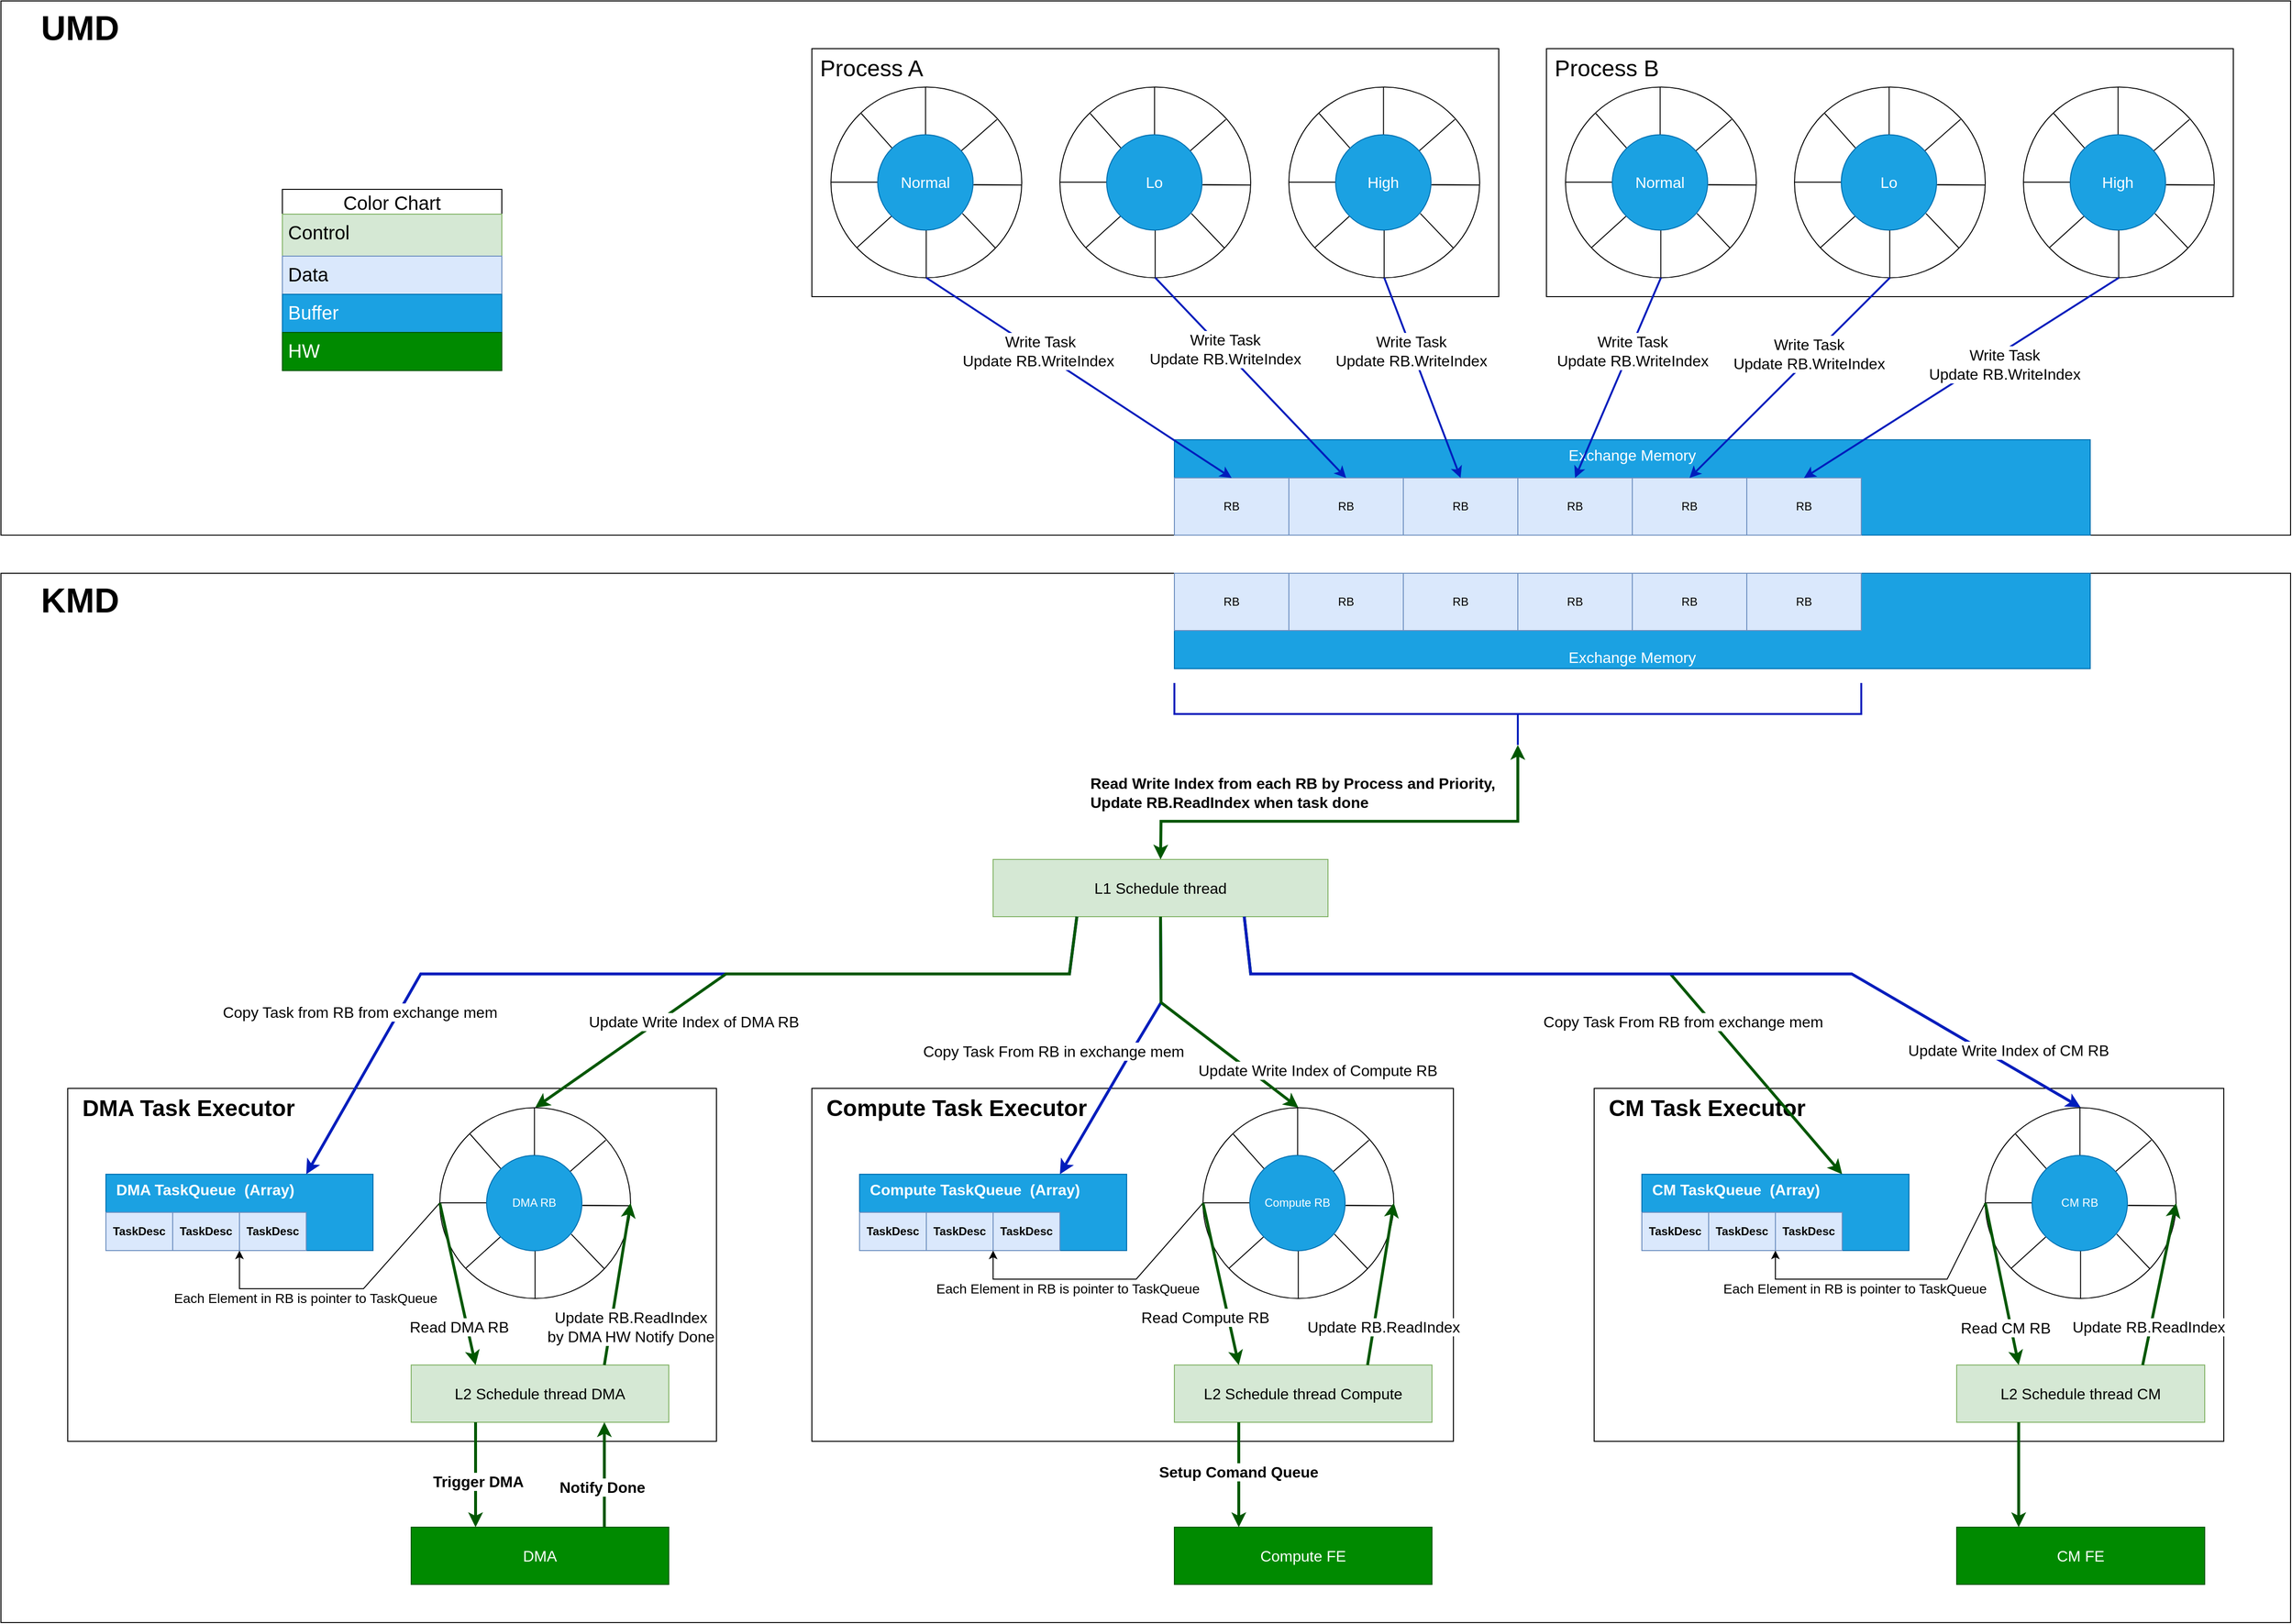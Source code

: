 <mxfile version="26.0.2">
  <diagram name="Page-1" id="4e89co7Y23rOc78ES6lf">
    <mxGraphModel dx="4646" dy="2241" grid="1" gridSize="10" guides="1" tooltips="1" connect="1" arrows="1" fold="1" page="1" pageScale="1" pageWidth="850" pageHeight="1100" math="0" shadow="0">
      <root>
        <mxCell id="0" />
        <mxCell id="1" parent="0" />
        <mxCell id="dJCaf431rHjRgtDPCAUo-66" value="&lt;font style=&quot;font-size: 36px;&quot;&gt;&lt;b&gt;&amp;nbsp; &amp;nbsp; KMD&lt;/b&gt;&lt;/font&gt;" style="rounded=0;whiteSpace=wrap;html=1;align=left;verticalAlign=top;movable=1;resizable=1;rotatable=1;deletable=1;editable=1;locked=0;connectable=1;" vertex="1" parent="1">
          <mxGeometry x="-1300" y="350" width="2400" height="1100" as="geometry" />
        </mxCell>
        <mxCell id="dJCaf431rHjRgtDPCAUo-205" value="&lt;font style=&quot;font-size: 24px;&quot;&gt;&lt;b&gt;&amp;nbsp; CM Task Executor&lt;/b&gt;&lt;/font&gt;" style="rounded=0;whiteSpace=wrap;html=1;verticalAlign=top;align=left;" vertex="1" parent="1">
          <mxGeometry x="370" y="890" width="660" height="370" as="geometry" />
        </mxCell>
        <mxCell id="dJCaf431rHjRgtDPCAUo-204" value="&lt;font style=&quot;font-size: 24px;&quot;&gt;&lt;b&gt;&amp;nbsp; Compute Task Executor&lt;/b&gt;&lt;/font&gt;" style="rounded=0;whiteSpace=wrap;html=1;verticalAlign=top;align=left;" vertex="1" parent="1">
          <mxGeometry x="-450" y="890" width="672.5" height="370" as="geometry" />
        </mxCell>
        <mxCell id="dJCaf431rHjRgtDPCAUo-203" value="&lt;font style=&quot;font-size: 24px;&quot;&gt;&lt;b&gt;&amp;nbsp; DMA Task Executor&lt;/b&gt;&lt;/font&gt;" style="rounded=0;whiteSpace=wrap;html=1;verticalAlign=top;align=left;" vertex="1" parent="1">
          <mxGeometry x="-1230" y="890" width="680" height="370" as="geometry" />
        </mxCell>
        <mxCell id="dJCaf431rHjRgtDPCAUo-98" value="&lt;b&gt;&lt;font style=&quot;font-size: 36px;&quot;&gt;&amp;nbsp; &amp;nbsp; UMD&lt;/font&gt;&lt;/b&gt;" style="rounded=0;whiteSpace=wrap;html=1;align=left;verticalAlign=top;" vertex="1" parent="1">
          <mxGeometry x="-1300" y="-250" width="2400" height="560" as="geometry" />
        </mxCell>
        <mxCell id="dJCaf431rHjRgtDPCAUo-97" value="&lt;font style=&quot;font-size: 16px;&quot;&gt;Exchange Memory&lt;/font&gt;" style="rounded=0;whiteSpace=wrap;html=1;verticalAlign=top;fillColor=#1ba1e2;strokeColor=#006EAF;fontColor=#ffffff;" vertex="1" parent="1">
          <mxGeometry x="-70" y="210" width="960" height="100" as="geometry" />
        </mxCell>
        <mxCell id="dJCaf431rHjRgtDPCAUo-99" value="" style="group" vertex="1" connectable="0" parent="1">
          <mxGeometry x="-450" y="-200" width="720" height="260" as="geometry" />
        </mxCell>
        <mxCell id="dJCaf431rHjRgtDPCAUo-71" value="&lt;font style=&quot;font-size: 24px;&quot;&gt;&amp;nbsp;Process A&lt;/font&gt;" style="rounded=0;whiteSpace=wrap;html=1;verticalAlign=top;align=left;" vertex="1" parent="dJCaf431rHjRgtDPCAUo-99">
          <mxGeometry width="720" height="260" as="geometry" />
        </mxCell>
        <mxCell id="dJCaf431rHjRgtDPCAUo-65" value="" style="group" vertex="1" connectable="0" parent="dJCaf431rHjRgtDPCAUo-99">
          <mxGeometry x="20" y="40.0" width="200" height="200.2" as="geometry" />
        </mxCell>
        <mxCell id="dJCaf431rHjRgtDPCAUo-62" value="" style="ellipse;whiteSpace=wrap;html=1;aspect=fixed;" vertex="1" parent="dJCaf431rHjRgtDPCAUo-65">
          <mxGeometry y="0.2" width="200" height="200" as="geometry" />
        </mxCell>
        <mxCell id="dJCaf431rHjRgtDPCAUo-35" value="" style="endArrow=none;html=1;rounded=0;exitX=0.496;exitY=0.251;exitDx=0;exitDy=0;exitPerimeter=0;entryX=0.496;entryY=-0.001;entryDx=0;entryDy=0;entryPerimeter=0;" edge="1" parent="dJCaf431rHjRgtDPCAUo-65">
          <mxGeometry width="50" height="50" relative="1" as="geometry">
            <mxPoint x="99.2" y="50.4" as="sourcePoint" />
            <mxPoint x="99.2" as="targetPoint" />
          </mxGeometry>
        </mxCell>
        <mxCell id="dJCaf431rHjRgtDPCAUo-36" value="" style="endArrow=none;html=1;rounded=0;exitX=0.75;exitY=0.512;exitDx=0;exitDy=0;exitPerimeter=0;entryX=0.997;entryY=0.514;entryDx=0;entryDy=0;entryPerimeter=0;" edge="1" parent="dJCaf431rHjRgtDPCAUo-65" source="dJCaf431rHjRgtDPCAUo-62">
          <mxGeometry width="50" height="50" relative="1" as="geometry">
            <mxPoint x="120" y="70.2" as="sourcePoint" />
            <mxPoint x="199.4" y="103" as="targetPoint" />
          </mxGeometry>
        </mxCell>
        <mxCell id="dJCaf431rHjRgtDPCAUo-37" value="" style="endArrow=none;html=1;rounded=0;exitX=0.75;exitY=0.512;exitDx=0;exitDy=0;exitPerimeter=0;entryX=0.997;entryY=0.514;entryDx=0;entryDy=0;entryPerimeter=0;" edge="1" parent="dJCaf431rHjRgtDPCAUo-65">
          <mxGeometry width="50" height="50" relative="1" as="geometry">
            <mxPoint y="100.06" as="sourcePoint" />
            <mxPoint x="50" y="100.06" as="targetPoint" />
          </mxGeometry>
        </mxCell>
        <mxCell id="dJCaf431rHjRgtDPCAUo-38" value="" style="endArrow=none;html=1;rounded=0;exitX=0.496;exitY=0.251;exitDx=0;exitDy=0;exitPerimeter=0;entryX=0.496;entryY=-0.001;entryDx=0;entryDy=0;entryPerimeter=0;" edge="1" parent="dJCaf431rHjRgtDPCAUo-65">
          <mxGeometry width="50" height="50" relative="1" as="geometry">
            <mxPoint x="99.86" y="200.2" as="sourcePoint" />
            <mxPoint x="99.86" y="150.2" as="targetPoint" />
          </mxGeometry>
        </mxCell>
        <mxCell id="dJCaf431rHjRgtDPCAUo-39" value="" style="endArrow=none;html=1;rounded=0;exitX=0.875;exitY=0.171;exitDx=0;exitDy=0;exitPerimeter=0;" edge="1" parent="dJCaf431rHjRgtDPCAUo-65" source="dJCaf431rHjRgtDPCAUo-64">
          <mxGeometry width="50" height="50" relative="1" as="geometry">
            <mxPoint x="137.4" y="66.4" as="sourcePoint" />
            <mxPoint x="174" y="34.2" as="targetPoint" />
          </mxGeometry>
        </mxCell>
        <mxCell id="dJCaf431rHjRgtDPCAUo-40" value="" style="endArrow=none;html=1;rounded=0;exitX=0.888;exitY=0.826;exitDx=0;exitDy=0;exitPerimeter=0;entryX=0.862;entryY=0.844;entryDx=0;entryDy=0;entryPerimeter=0;" edge="1" parent="dJCaf431rHjRgtDPCAUo-65" source="dJCaf431rHjRgtDPCAUo-64">
          <mxGeometry width="50" height="50" relative="1" as="geometry">
            <mxPoint x="138.2" y="133" as="sourcePoint" />
            <mxPoint x="172.4" y="169" as="targetPoint" />
          </mxGeometry>
        </mxCell>
        <mxCell id="dJCaf431rHjRgtDPCAUo-41" value="" style="endArrow=none;html=1;rounded=0;exitX=0.159;exitY=0.139;exitDx=0;exitDy=0;exitPerimeter=0;" edge="1" parent="dJCaf431rHjRgtDPCAUo-65">
          <mxGeometry width="50" height="50" relative="1" as="geometry">
            <mxPoint x="31.8" y="28" as="sourcePoint" />
            <mxPoint x="64" y="64.2" as="targetPoint" />
          </mxGeometry>
        </mxCell>
        <mxCell id="dJCaf431rHjRgtDPCAUo-42" value="" style="endArrow=none;html=1;rounded=0;exitX=0.136;exitY=0.842;exitDx=0;exitDy=0;exitPerimeter=0;entryX=0.317;entryY=0.678;entryDx=0;entryDy=0;entryPerimeter=0;" edge="1" parent="dJCaf431rHjRgtDPCAUo-65">
          <mxGeometry width="50" height="50" relative="1" as="geometry">
            <mxPoint x="27.2" y="168.6" as="sourcePoint" />
            <mxPoint x="63.4" y="135.8" as="targetPoint" />
          </mxGeometry>
        </mxCell>
        <mxCell id="dJCaf431rHjRgtDPCAUo-63" value="" style="endArrow=none;html=1;rounded=0;exitX=1;exitY=0.526;exitDx=0;exitDy=0;exitPerimeter=0;entryX=0.997;entryY=0.514;entryDx=0;entryDy=0;entryPerimeter=0;" edge="1" parent="dJCaf431rHjRgtDPCAUo-65" source="dJCaf431rHjRgtDPCAUo-64" target="dJCaf431rHjRgtDPCAUo-62">
          <mxGeometry width="50" height="50" relative="1" as="geometry">
            <mxPoint x="150" y="102.6" as="sourcePoint" />
            <mxPoint x="199" y="103.2" as="targetPoint" />
          </mxGeometry>
        </mxCell>
        <mxCell id="dJCaf431rHjRgtDPCAUo-64" value="&lt;font style=&quot;font-size: 16px;&quot;&gt;Normal&lt;/font&gt;" style="ellipse;whiteSpace=wrap;html=1;aspect=fixed;fillColor=#1ba1e2;fontColor=#ffffff;strokeColor=#006EAF;" vertex="1" parent="dJCaf431rHjRgtDPCAUo-65">
          <mxGeometry x="49" y="50.2" width="100" height="100" as="geometry" />
        </mxCell>
        <mxCell id="dJCaf431rHjRgtDPCAUo-72" value="" style="group" vertex="1" connectable="0" parent="dJCaf431rHjRgtDPCAUo-99">
          <mxGeometry x="260" y="40.0" width="200" height="200.2" as="geometry" />
        </mxCell>
        <mxCell id="dJCaf431rHjRgtDPCAUo-73" value="" style="ellipse;whiteSpace=wrap;html=1;aspect=fixed;" vertex="1" parent="dJCaf431rHjRgtDPCAUo-72">
          <mxGeometry y="0.2" width="200" height="200" as="geometry" />
        </mxCell>
        <mxCell id="dJCaf431rHjRgtDPCAUo-74" value="" style="endArrow=none;html=1;rounded=0;exitX=0.496;exitY=0.251;exitDx=0;exitDy=0;exitPerimeter=0;entryX=0.496;entryY=-0.001;entryDx=0;entryDy=0;entryPerimeter=0;" edge="1" parent="dJCaf431rHjRgtDPCAUo-72">
          <mxGeometry width="50" height="50" relative="1" as="geometry">
            <mxPoint x="99.2" y="50.4" as="sourcePoint" />
            <mxPoint x="99.2" as="targetPoint" />
          </mxGeometry>
        </mxCell>
        <mxCell id="dJCaf431rHjRgtDPCAUo-75" value="" style="endArrow=none;html=1;rounded=0;exitX=0.75;exitY=0.512;exitDx=0;exitDy=0;exitPerimeter=0;entryX=0.997;entryY=0.514;entryDx=0;entryDy=0;entryPerimeter=0;" edge="1" parent="dJCaf431rHjRgtDPCAUo-72" source="dJCaf431rHjRgtDPCAUo-73">
          <mxGeometry width="50" height="50" relative="1" as="geometry">
            <mxPoint x="120" y="70.2" as="sourcePoint" />
            <mxPoint x="199.4" y="103" as="targetPoint" />
          </mxGeometry>
        </mxCell>
        <mxCell id="dJCaf431rHjRgtDPCAUo-76" value="" style="endArrow=none;html=1;rounded=0;exitX=0.75;exitY=0.512;exitDx=0;exitDy=0;exitPerimeter=0;entryX=0.997;entryY=0.514;entryDx=0;entryDy=0;entryPerimeter=0;" edge="1" parent="dJCaf431rHjRgtDPCAUo-72">
          <mxGeometry width="50" height="50" relative="1" as="geometry">
            <mxPoint y="100.06" as="sourcePoint" />
            <mxPoint x="50" y="100.06" as="targetPoint" />
          </mxGeometry>
        </mxCell>
        <mxCell id="dJCaf431rHjRgtDPCAUo-77" value="" style="endArrow=none;html=1;rounded=0;exitX=0.496;exitY=0.251;exitDx=0;exitDy=0;exitPerimeter=0;entryX=0.496;entryY=-0.001;entryDx=0;entryDy=0;entryPerimeter=0;" edge="1" parent="dJCaf431rHjRgtDPCAUo-72">
          <mxGeometry width="50" height="50" relative="1" as="geometry">
            <mxPoint x="99.86" y="200.2" as="sourcePoint" />
            <mxPoint x="99.86" y="150.2" as="targetPoint" />
          </mxGeometry>
        </mxCell>
        <mxCell id="dJCaf431rHjRgtDPCAUo-78" value="" style="endArrow=none;html=1;rounded=0;exitX=0.875;exitY=0.171;exitDx=0;exitDy=0;exitPerimeter=0;" edge="1" parent="dJCaf431rHjRgtDPCAUo-72" source="dJCaf431rHjRgtDPCAUo-83">
          <mxGeometry width="50" height="50" relative="1" as="geometry">
            <mxPoint x="137.4" y="66.4" as="sourcePoint" />
            <mxPoint x="174" y="34.2" as="targetPoint" />
          </mxGeometry>
        </mxCell>
        <mxCell id="dJCaf431rHjRgtDPCAUo-79" value="" style="endArrow=none;html=1;rounded=0;exitX=0.888;exitY=0.826;exitDx=0;exitDy=0;exitPerimeter=0;entryX=0.862;entryY=0.844;entryDx=0;entryDy=0;entryPerimeter=0;" edge="1" parent="dJCaf431rHjRgtDPCAUo-72" source="dJCaf431rHjRgtDPCAUo-83">
          <mxGeometry width="50" height="50" relative="1" as="geometry">
            <mxPoint x="138.2" y="133" as="sourcePoint" />
            <mxPoint x="172.4" y="169" as="targetPoint" />
          </mxGeometry>
        </mxCell>
        <mxCell id="dJCaf431rHjRgtDPCAUo-80" value="" style="endArrow=none;html=1;rounded=0;exitX=0.159;exitY=0.139;exitDx=0;exitDy=0;exitPerimeter=0;" edge="1" parent="dJCaf431rHjRgtDPCAUo-72">
          <mxGeometry width="50" height="50" relative="1" as="geometry">
            <mxPoint x="31.8" y="28" as="sourcePoint" />
            <mxPoint x="64" y="64.2" as="targetPoint" />
          </mxGeometry>
        </mxCell>
        <mxCell id="dJCaf431rHjRgtDPCAUo-81" value="" style="endArrow=none;html=1;rounded=0;exitX=0.136;exitY=0.842;exitDx=0;exitDy=0;exitPerimeter=0;entryX=0.317;entryY=0.678;entryDx=0;entryDy=0;entryPerimeter=0;" edge="1" parent="dJCaf431rHjRgtDPCAUo-72">
          <mxGeometry width="50" height="50" relative="1" as="geometry">
            <mxPoint x="27.2" y="168.6" as="sourcePoint" />
            <mxPoint x="63.4" y="135.8" as="targetPoint" />
          </mxGeometry>
        </mxCell>
        <mxCell id="dJCaf431rHjRgtDPCAUo-82" value="" style="endArrow=none;html=1;rounded=0;exitX=1;exitY=0.526;exitDx=0;exitDy=0;exitPerimeter=0;entryX=0.997;entryY=0.514;entryDx=0;entryDy=0;entryPerimeter=0;" edge="1" parent="dJCaf431rHjRgtDPCAUo-72" source="dJCaf431rHjRgtDPCAUo-83" target="dJCaf431rHjRgtDPCAUo-73">
          <mxGeometry width="50" height="50" relative="1" as="geometry">
            <mxPoint x="150" y="102.6" as="sourcePoint" />
            <mxPoint x="199" y="103.2" as="targetPoint" />
          </mxGeometry>
        </mxCell>
        <mxCell id="dJCaf431rHjRgtDPCAUo-83" value="&lt;font style=&quot;font-size: 16px;&quot;&gt;Lo&lt;/font&gt;" style="ellipse;whiteSpace=wrap;html=1;aspect=fixed;fillColor=#1ba1e2;fontColor=#ffffff;strokeColor=#006EAF;" vertex="1" parent="dJCaf431rHjRgtDPCAUo-72">
          <mxGeometry x="49" y="50.2" width="100" height="100" as="geometry" />
        </mxCell>
        <mxCell id="dJCaf431rHjRgtDPCAUo-84" value="" style="group" vertex="1" connectable="0" parent="dJCaf431rHjRgtDPCAUo-99">
          <mxGeometry x="500" y="40.0" width="200" height="200.2" as="geometry" />
        </mxCell>
        <mxCell id="dJCaf431rHjRgtDPCAUo-85" value="" style="ellipse;whiteSpace=wrap;html=1;aspect=fixed;" vertex="1" parent="dJCaf431rHjRgtDPCAUo-84">
          <mxGeometry y="0.2" width="200" height="200" as="geometry" />
        </mxCell>
        <mxCell id="dJCaf431rHjRgtDPCAUo-86" value="" style="endArrow=none;html=1;rounded=0;exitX=0.496;exitY=0.251;exitDx=0;exitDy=0;exitPerimeter=0;entryX=0.496;entryY=-0.001;entryDx=0;entryDy=0;entryPerimeter=0;" edge="1" parent="dJCaf431rHjRgtDPCAUo-84">
          <mxGeometry width="50" height="50" relative="1" as="geometry">
            <mxPoint x="99.2" y="50.4" as="sourcePoint" />
            <mxPoint x="99.2" as="targetPoint" />
          </mxGeometry>
        </mxCell>
        <mxCell id="dJCaf431rHjRgtDPCAUo-87" value="" style="endArrow=none;html=1;rounded=0;exitX=0.75;exitY=0.512;exitDx=0;exitDy=0;exitPerimeter=0;entryX=0.997;entryY=0.514;entryDx=0;entryDy=0;entryPerimeter=0;" edge="1" parent="dJCaf431rHjRgtDPCAUo-84" source="dJCaf431rHjRgtDPCAUo-85">
          <mxGeometry width="50" height="50" relative="1" as="geometry">
            <mxPoint x="120" y="70.2" as="sourcePoint" />
            <mxPoint x="199.4" y="103" as="targetPoint" />
          </mxGeometry>
        </mxCell>
        <mxCell id="dJCaf431rHjRgtDPCAUo-88" value="" style="endArrow=none;html=1;rounded=0;exitX=0.75;exitY=0.512;exitDx=0;exitDy=0;exitPerimeter=0;entryX=0.997;entryY=0.514;entryDx=0;entryDy=0;entryPerimeter=0;" edge="1" parent="dJCaf431rHjRgtDPCAUo-84">
          <mxGeometry width="50" height="50" relative="1" as="geometry">
            <mxPoint y="100.06" as="sourcePoint" />
            <mxPoint x="50" y="100.06" as="targetPoint" />
          </mxGeometry>
        </mxCell>
        <mxCell id="dJCaf431rHjRgtDPCAUo-89" value="" style="endArrow=none;html=1;rounded=0;exitX=0.496;exitY=0.251;exitDx=0;exitDy=0;exitPerimeter=0;entryX=0.496;entryY=-0.001;entryDx=0;entryDy=0;entryPerimeter=0;" edge="1" parent="dJCaf431rHjRgtDPCAUo-84">
          <mxGeometry width="50" height="50" relative="1" as="geometry">
            <mxPoint x="99.86" y="200.2" as="sourcePoint" />
            <mxPoint x="99.86" y="150.2" as="targetPoint" />
          </mxGeometry>
        </mxCell>
        <mxCell id="dJCaf431rHjRgtDPCAUo-90" value="" style="endArrow=none;html=1;rounded=0;exitX=0.875;exitY=0.171;exitDx=0;exitDy=0;exitPerimeter=0;" edge="1" parent="dJCaf431rHjRgtDPCAUo-84" source="dJCaf431rHjRgtDPCAUo-95">
          <mxGeometry width="50" height="50" relative="1" as="geometry">
            <mxPoint x="137.4" y="66.4" as="sourcePoint" />
            <mxPoint x="174" y="34.2" as="targetPoint" />
          </mxGeometry>
        </mxCell>
        <mxCell id="dJCaf431rHjRgtDPCAUo-91" value="" style="endArrow=none;html=1;rounded=0;exitX=0.888;exitY=0.826;exitDx=0;exitDy=0;exitPerimeter=0;entryX=0.862;entryY=0.844;entryDx=0;entryDy=0;entryPerimeter=0;" edge="1" parent="dJCaf431rHjRgtDPCAUo-84" source="dJCaf431rHjRgtDPCAUo-95">
          <mxGeometry width="50" height="50" relative="1" as="geometry">
            <mxPoint x="138.2" y="133" as="sourcePoint" />
            <mxPoint x="172.4" y="169" as="targetPoint" />
          </mxGeometry>
        </mxCell>
        <mxCell id="dJCaf431rHjRgtDPCAUo-92" value="" style="endArrow=none;html=1;rounded=0;exitX=0.159;exitY=0.139;exitDx=0;exitDy=0;exitPerimeter=0;" edge="1" parent="dJCaf431rHjRgtDPCAUo-84">
          <mxGeometry width="50" height="50" relative="1" as="geometry">
            <mxPoint x="31.8" y="28" as="sourcePoint" />
            <mxPoint x="64" y="64.2" as="targetPoint" />
          </mxGeometry>
        </mxCell>
        <mxCell id="dJCaf431rHjRgtDPCAUo-93" value="" style="endArrow=none;html=1;rounded=0;exitX=0.136;exitY=0.842;exitDx=0;exitDy=0;exitPerimeter=0;entryX=0.317;entryY=0.678;entryDx=0;entryDy=0;entryPerimeter=0;" edge="1" parent="dJCaf431rHjRgtDPCAUo-84">
          <mxGeometry width="50" height="50" relative="1" as="geometry">
            <mxPoint x="27.2" y="168.6" as="sourcePoint" />
            <mxPoint x="63.4" y="135.8" as="targetPoint" />
          </mxGeometry>
        </mxCell>
        <mxCell id="dJCaf431rHjRgtDPCAUo-94" value="" style="endArrow=none;html=1;rounded=0;exitX=1;exitY=0.526;exitDx=0;exitDy=0;exitPerimeter=0;entryX=0.997;entryY=0.514;entryDx=0;entryDy=0;entryPerimeter=0;" edge="1" parent="dJCaf431rHjRgtDPCAUo-84" source="dJCaf431rHjRgtDPCAUo-95" target="dJCaf431rHjRgtDPCAUo-85">
          <mxGeometry width="50" height="50" relative="1" as="geometry">
            <mxPoint x="150" y="102.6" as="sourcePoint" />
            <mxPoint x="199" y="103.2" as="targetPoint" />
          </mxGeometry>
        </mxCell>
        <mxCell id="dJCaf431rHjRgtDPCAUo-95" value="&lt;font style=&quot;font-size: 16px;&quot;&gt;High&lt;/font&gt;" style="ellipse;whiteSpace=wrap;html=1;aspect=fixed;fillColor=#1ba1e2;fontColor=#ffffff;strokeColor=#006EAF;" vertex="1" parent="dJCaf431rHjRgtDPCAUo-84">
          <mxGeometry x="49" y="50.2" width="100" height="100" as="geometry" />
        </mxCell>
        <mxCell id="dJCaf431rHjRgtDPCAUo-100" value="" style="group" vertex="1" connectable="0" parent="1">
          <mxGeometry x="320" y="-200" width="720" height="260" as="geometry" />
        </mxCell>
        <mxCell id="dJCaf431rHjRgtDPCAUo-101" value="&lt;font style=&quot;font-size: 24px;&quot;&gt;&amp;nbsp;Process B&lt;/font&gt;" style="rounded=0;whiteSpace=wrap;html=1;verticalAlign=top;align=left;" vertex="1" parent="dJCaf431rHjRgtDPCAUo-100">
          <mxGeometry width="720" height="260" as="geometry" />
        </mxCell>
        <mxCell id="dJCaf431rHjRgtDPCAUo-102" value="" style="group" vertex="1" connectable="0" parent="dJCaf431rHjRgtDPCAUo-100">
          <mxGeometry x="20" y="40.0" width="200" height="200.2" as="geometry" />
        </mxCell>
        <mxCell id="dJCaf431rHjRgtDPCAUo-103" value="" style="ellipse;whiteSpace=wrap;html=1;aspect=fixed;" vertex="1" parent="dJCaf431rHjRgtDPCAUo-102">
          <mxGeometry y="0.2" width="200" height="200" as="geometry" />
        </mxCell>
        <mxCell id="dJCaf431rHjRgtDPCAUo-104" value="" style="endArrow=none;html=1;rounded=0;exitX=0.496;exitY=0.251;exitDx=0;exitDy=0;exitPerimeter=0;entryX=0.496;entryY=-0.001;entryDx=0;entryDy=0;entryPerimeter=0;" edge="1" parent="dJCaf431rHjRgtDPCAUo-102">
          <mxGeometry width="50" height="50" relative="1" as="geometry">
            <mxPoint x="99.2" y="50.4" as="sourcePoint" />
            <mxPoint x="99.2" as="targetPoint" />
          </mxGeometry>
        </mxCell>
        <mxCell id="dJCaf431rHjRgtDPCAUo-105" value="" style="endArrow=none;html=1;rounded=0;exitX=0.75;exitY=0.512;exitDx=0;exitDy=0;exitPerimeter=0;entryX=0.997;entryY=0.514;entryDx=0;entryDy=0;entryPerimeter=0;" edge="1" parent="dJCaf431rHjRgtDPCAUo-102" source="dJCaf431rHjRgtDPCAUo-103">
          <mxGeometry width="50" height="50" relative="1" as="geometry">
            <mxPoint x="120" y="70.2" as="sourcePoint" />
            <mxPoint x="199.4" y="103" as="targetPoint" />
          </mxGeometry>
        </mxCell>
        <mxCell id="dJCaf431rHjRgtDPCAUo-106" value="" style="endArrow=none;html=1;rounded=0;exitX=0.75;exitY=0.512;exitDx=0;exitDy=0;exitPerimeter=0;entryX=0.997;entryY=0.514;entryDx=0;entryDy=0;entryPerimeter=0;" edge="1" parent="dJCaf431rHjRgtDPCAUo-102">
          <mxGeometry width="50" height="50" relative="1" as="geometry">
            <mxPoint y="100.06" as="sourcePoint" />
            <mxPoint x="50" y="100.06" as="targetPoint" />
          </mxGeometry>
        </mxCell>
        <mxCell id="dJCaf431rHjRgtDPCAUo-107" value="" style="endArrow=none;html=1;rounded=0;exitX=0.496;exitY=0.251;exitDx=0;exitDy=0;exitPerimeter=0;entryX=0.496;entryY=-0.001;entryDx=0;entryDy=0;entryPerimeter=0;" edge="1" parent="dJCaf431rHjRgtDPCAUo-102">
          <mxGeometry width="50" height="50" relative="1" as="geometry">
            <mxPoint x="99.86" y="200.2" as="sourcePoint" />
            <mxPoint x="99.86" y="150.2" as="targetPoint" />
          </mxGeometry>
        </mxCell>
        <mxCell id="dJCaf431rHjRgtDPCAUo-108" value="" style="endArrow=none;html=1;rounded=0;exitX=0.875;exitY=0.171;exitDx=0;exitDy=0;exitPerimeter=0;" edge="1" parent="dJCaf431rHjRgtDPCAUo-102" source="dJCaf431rHjRgtDPCAUo-113">
          <mxGeometry width="50" height="50" relative="1" as="geometry">
            <mxPoint x="137.4" y="66.4" as="sourcePoint" />
            <mxPoint x="174" y="34.2" as="targetPoint" />
          </mxGeometry>
        </mxCell>
        <mxCell id="dJCaf431rHjRgtDPCAUo-109" value="" style="endArrow=none;html=1;rounded=0;exitX=0.888;exitY=0.826;exitDx=0;exitDy=0;exitPerimeter=0;entryX=0.862;entryY=0.844;entryDx=0;entryDy=0;entryPerimeter=0;" edge="1" parent="dJCaf431rHjRgtDPCAUo-102" source="dJCaf431rHjRgtDPCAUo-113">
          <mxGeometry width="50" height="50" relative="1" as="geometry">
            <mxPoint x="138.2" y="133" as="sourcePoint" />
            <mxPoint x="172.4" y="169" as="targetPoint" />
          </mxGeometry>
        </mxCell>
        <mxCell id="dJCaf431rHjRgtDPCAUo-110" value="" style="endArrow=none;html=1;rounded=0;exitX=0.159;exitY=0.139;exitDx=0;exitDy=0;exitPerimeter=0;" edge="1" parent="dJCaf431rHjRgtDPCAUo-102">
          <mxGeometry width="50" height="50" relative="1" as="geometry">
            <mxPoint x="31.8" y="28" as="sourcePoint" />
            <mxPoint x="64" y="64.2" as="targetPoint" />
          </mxGeometry>
        </mxCell>
        <mxCell id="dJCaf431rHjRgtDPCAUo-111" value="" style="endArrow=none;html=1;rounded=0;exitX=0.136;exitY=0.842;exitDx=0;exitDy=0;exitPerimeter=0;entryX=0.317;entryY=0.678;entryDx=0;entryDy=0;entryPerimeter=0;" edge="1" parent="dJCaf431rHjRgtDPCAUo-102">
          <mxGeometry width="50" height="50" relative="1" as="geometry">
            <mxPoint x="27.2" y="168.6" as="sourcePoint" />
            <mxPoint x="63.4" y="135.8" as="targetPoint" />
          </mxGeometry>
        </mxCell>
        <mxCell id="dJCaf431rHjRgtDPCAUo-112" value="" style="endArrow=none;html=1;rounded=0;exitX=1;exitY=0.526;exitDx=0;exitDy=0;exitPerimeter=0;entryX=0.997;entryY=0.514;entryDx=0;entryDy=0;entryPerimeter=0;" edge="1" parent="dJCaf431rHjRgtDPCAUo-102" source="dJCaf431rHjRgtDPCAUo-113" target="dJCaf431rHjRgtDPCAUo-103">
          <mxGeometry width="50" height="50" relative="1" as="geometry">
            <mxPoint x="150" y="102.6" as="sourcePoint" />
            <mxPoint x="199" y="103.2" as="targetPoint" />
          </mxGeometry>
        </mxCell>
        <mxCell id="dJCaf431rHjRgtDPCAUo-113" value="&lt;font style=&quot;font-size: 16px;&quot;&gt;Normal&lt;/font&gt;" style="ellipse;whiteSpace=wrap;html=1;aspect=fixed;fillColor=#1ba1e2;fontColor=#ffffff;strokeColor=#006EAF;" vertex="1" parent="dJCaf431rHjRgtDPCAUo-102">
          <mxGeometry x="49" y="50.2" width="100" height="100" as="geometry" />
        </mxCell>
        <mxCell id="dJCaf431rHjRgtDPCAUo-114" value="" style="group" vertex="1" connectable="0" parent="dJCaf431rHjRgtDPCAUo-100">
          <mxGeometry x="260" y="40.0" width="200" height="200.2" as="geometry" />
        </mxCell>
        <mxCell id="dJCaf431rHjRgtDPCAUo-115" value="" style="ellipse;whiteSpace=wrap;html=1;aspect=fixed;" vertex="1" parent="dJCaf431rHjRgtDPCAUo-114">
          <mxGeometry y="0.2" width="200" height="200" as="geometry" />
        </mxCell>
        <mxCell id="dJCaf431rHjRgtDPCAUo-116" value="" style="endArrow=none;html=1;rounded=0;exitX=0.496;exitY=0.251;exitDx=0;exitDy=0;exitPerimeter=0;entryX=0.496;entryY=-0.001;entryDx=0;entryDy=0;entryPerimeter=0;" edge="1" parent="dJCaf431rHjRgtDPCAUo-114">
          <mxGeometry width="50" height="50" relative="1" as="geometry">
            <mxPoint x="99.2" y="50.4" as="sourcePoint" />
            <mxPoint x="99.2" as="targetPoint" />
          </mxGeometry>
        </mxCell>
        <mxCell id="dJCaf431rHjRgtDPCAUo-117" value="" style="endArrow=none;html=1;rounded=0;exitX=0.75;exitY=0.512;exitDx=0;exitDy=0;exitPerimeter=0;entryX=0.997;entryY=0.514;entryDx=0;entryDy=0;entryPerimeter=0;" edge="1" parent="dJCaf431rHjRgtDPCAUo-114" source="dJCaf431rHjRgtDPCAUo-115">
          <mxGeometry width="50" height="50" relative="1" as="geometry">
            <mxPoint x="120" y="70.2" as="sourcePoint" />
            <mxPoint x="199.4" y="103" as="targetPoint" />
          </mxGeometry>
        </mxCell>
        <mxCell id="dJCaf431rHjRgtDPCAUo-118" value="" style="endArrow=none;html=1;rounded=0;exitX=0.75;exitY=0.512;exitDx=0;exitDy=0;exitPerimeter=0;entryX=0.997;entryY=0.514;entryDx=0;entryDy=0;entryPerimeter=0;" edge="1" parent="dJCaf431rHjRgtDPCAUo-114">
          <mxGeometry width="50" height="50" relative="1" as="geometry">
            <mxPoint y="100.06" as="sourcePoint" />
            <mxPoint x="50" y="100.06" as="targetPoint" />
          </mxGeometry>
        </mxCell>
        <mxCell id="dJCaf431rHjRgtDPCAUo-119" value="" style="endArrow=none;html=1;rounded=0;exitX=0.496;exitY=0.251;exitDx=0;exitDy=0;exitPerimeter=0;entryX=0.496;entryY=-0.001;entryDx=0;entryDy=0;entryPerimeter=0;" edge="1" parent="dJCaf431rHjRgtDPCAUo-114">
          <mxGeometry width="50" height="50" relative="1" as="geometry">
            <mxPoint x="99.86" y="200.2" as="sourcePoint" />
            <mxPoint x="99.86" y="150.2" as="targetPoint" />
          </mxGeometry>
        </mxCell>
        <mxCell id="dJCaf431rHjRgtDPCAUo-120" value="" style="endArrow=none;html=1;rounded=0;exitX=0.875;exitY=0.171;exitDx=0;exitDy=0;exitPerimeter=0;" edge="1" parent="dJCaf431rHjRgtDPCAUo-114" source="dJCaf431rHjRgtDPCAUo-125">
          <mxGeometry width="50" height="50" relative="1" as="geometry">
            <mxPoint x="137.4" y="66.4" as="sourcePoint" />
            <mxPoint x="174" y="34.2" as="targetPoint" />
          </mxGeometry>
        </mxCell>
        <mxCell id="dJCaf431rHjRgtDPCAUo-121" value="" style="endArrow=none;html=1;rounded=0;exitX=0.888;exitY=0.826;exitDx=0;exitDy=0;exitPerimeter=0;entryX=0.862;entryY=0.844;entryDx=0;entryDy=0;entryPerimeter=0;" edge="1" parent="dJCaf431rHjRgtDPCAUo-114" source="dJCaf431rHjRgtDPCAUo-125">
          <mxGeometry width="50" height="50" relative="1" as="geometry">
            <mxPoint x="138.2" y="133" as="sourcePoint" />
            <mxPoint x="172.4" y="169" as="targetPoint" />
          </mxGeometry>
        </mxCell>
        <mxCell id="dJCaf431rHjRgtDPCAUo-122" value="" style="endArrow=none;html=1;rounded=0;exitX=0.159;exitY=0.139;exitDx=0;exitDy=0;exitPerimeter=0;" edge="1" parent="dJCaf431rHjRgtDPCAUo-114">
          <mxGeometry width="50" height="50" relative="1" as="geometry">
            <mxPoint x="31.8" y="28" as="sourcePoint" />
            <mxPoint x="64" y="64.2" as="targetPoint" />
          </mxGeometry>
        </mxCell>
        <mxCell id="dJCaf431rHjRgtDPCAUo-123" value="" style="endArrow=none;html=1;rounded=0;exitX=0.136;exitY=0.842;exitDx=0;exitDy=0;exitPerimeter=0;entryX=0.317;entryY=0.678;entryDx=0;entryDy=0;entryPerimeter=0;" edge="1" parent="dJCaf431rHjRgtDPCAUo-114">
          <mxGeometry width="50" height="50" relative="1" as="geometry">
            <mxPoint x="27.2" y="168.6" as="sourcePoint" />
            <mxPoint x="63.4" y="135.8" as="targetPoint" />
          </mxGeometry>
        </mxCell>
        <mxCell id="dJCaf431rHjRgtDPCAUo-124" value="" style="endArrow=none;html=1;rounded=0;exitX=1;exitY=0.526;exitDx=0;exitDy=0;exitPerimeter=0;entryX=0.997;entryY=0.514;entryDx=0;entryDy=0;entryPerimeter=0;" edge="1" parent="dJCaf431rHjRgtDPCAUo-114" source="dJCaf431rHjRgtDPCAUo-125" target="dJCaf431rHjRgtDPCAUo-115">
          <mxGeometry width="50" height="50" relative="1" as="geometry">
            <mxPoint x="150" y="102.6" as="sourcePoint" />
            <mxPoint x="199" y="103.2" as="targetPoint" />
          </mxGeometry>
        </mxCell>
        <mxCell id="dJCaf431rHjRgtDPCAUo-125" value="&lt;font style=&quot;font-size: 16px;&quot;&gt;Lo&lt;/font&gt;" style="ellipse;whiteSpace=wrap;html=1;aspect=fixed;fillColor=#1ba1e2;fontColor=#ffffff;strokeColor=#006EAF;" vertex="1" parent="dJCaf431rHjRgtDPCAUo-114">
          <mxGeometry x="49" y="50.2" width="100" height="100" as="geometry" />
        </mxCell>
        <mxCell id="dJCaf431rHjRgtDPCAUo-126" value="" style="group" vertex="1" connectable="0" parent="dJCaf431rHjRgtDPCAUo-100">
          <mxGeometry x="500" y="40.0" width="200" height="200.2" as="geometry" />
        </mxCell>
        <mxCell id="dJCaf431rHjRgtDPCAUo-127" value="" style="ellipse;whiteSpace=wrap;html=1;aspect=fixed;" vertex="1" parent="dJCaf431rHjRgtDPCAUo-126">
          <mxGeometry y="0.2" width="200" height="200" as="geometry" />
        </mxCell>
        <mxCell id="dJCaf431rHjRgtDPCAUo-128" value="" style="endArrow=none;html=1;rounded=0;exitX=0.496;exitY=0.251;exitDx=0;exitDy=0;exitPerimeter=0;entryX=0.496;entryY=-0.001;entryDx=0;entryDy=0;entryPerimeter=0;" edge="1" parent="dJCaf431rHjRgtDPCAUo-126">
          <mxGeometry width="50" height="50" relative="1" as="geometry">
            <mxPoint x="99.2" y="50.4" as="sourcePoint" />
            <mxPoint x="99.2" as="targetPoint" />
          </mxGeometry>
        </mxCell>
        <mxCell id="dJCaf431rHjRgtDPCAUo-129" value="" style="endArrow=none;html=1;rounded=0;exitX=0.75;exitY=0.512;exitDx=0;exitDy=0;exitPerimeter=0;entryX=0.997;entryY=0.514;entryDx=0;entryDy=0;entryPerimeter=0;" edge="1" parent="dJCaf431rHjRgtDPCAUo-126" source="dJCaf431rHjRgtDPCAUo-127">
          <mxGeometry width="50" height="50" relative="1" as="geometry">
            <mxPoint x="120" y="70.2" as="sourcePoint" />
            <mxPoint x="199.4" y="103" as="targetPoint" />
          </mxGeometry>
        </mxCell>
        <mxCell id="dJCaf431rHjRgtDPCAUo-130" value="" style="endArrow=none;html=1;rounded=0;exitX=0.75;exitY=0.512;exitDx=0;exitDy=0;exitPerimeter=0;entryX=0.997;entryY=0.514;entryDx=0;entryDy=0;entryPerimeter=0;" edge="1" parent="dJCaf431rHjRgtDPCAUo-126">
          <mxGeometry width="50" height="50" relative="1" as="geometry">
            <mxPoint y="100.06" as="sourcePoint" />
            <mxPoint x="50" y="100.06" as="targetPoint" />
          </mxGeometry>
        </mxCell>
        <mxCell id="dJCaf431rHjRgtDPCAUo-131" value="" style="endArrow=none;html=1;rounded=0;exitX=0.496;exitY=0.251;exitDx=0;exitDy=0;exitPerimeter=0;entryX=0.496;entryY=-0.001;entryDx=0;entryDy=0;entryPerimeter=0;" edge="1" parent="dJCaf431rHjRgtDPCAUo-126">
          <mxGeometry width="50" height="50" relative="1" as="geometry">
            <mxPoint x="99.86" y="200.2" as="sourcePoint" />
            <mxPoint x="99.86" y="150.2" as="targetPoint" />
          </mxGeometry>
        </mxCell>
        <mxCell id="dJCaf431rHjRgtDPCAUo-132" value="" style="endArrow=none;html=1;rounded=0;exitX=0.875;exitY=0.171;exitDx=0;exitDy=0;exitPerimeter=0;" edge="1" parent="dJCaf431rHjRgtDPCAUo-126" source="dJCaf431rHjRgtDPCAUo-137">
          <mxGeometry width="50" height="50" relative="1" as="geometry">
            <mxPoint x="137.4" y="66.4" as="sourcePoint" />
            <mxPoint x="174" y="34.2" as="targetPoint" />
          </mxGeometry>
        </mxCell>
        <mxCell id="dJCaf431rHjRgtDPCAUo-133" value="" style="endArrow=none;html=1;rounded=0;exitX=0.888;exitY=0.826;exitDx=0;exitDy=0;exitPerimeter=0;entryX=0.862;entryY=0.844;entryDx=0;entryDy=0;entryPerimeter=0;" edge="1" parent="dJCaf431rHjRgtDPCAUo-126" source="dJCaf431rHjRgtDPCAUo-137">
          <mxGeometry width="50" height="50" relative="1" as="geometry">
            <mxPoint x="138.2" y="133" as="sourcePoint" />
            <mxPoint x="172.4" y="169" as="targetPoint" />
          </mxGeometry>
        </mxCell>
        <mxCell id="dJCaf431rHjRgtDPCAUo-134" value="" style="endArrow=none;html=1;rounded=0;exitX=0.159;exitY=0.139;exitDx=0;exitDy=0;exitPerimeter=0;" edge="1" parent="dJCaf431rHjRgtDPCAUo-126">
          <mxGeometry width="50" height="50" relative="1" as="geometry">
            <mxPoint x="31.8" y="28" as="sourcePoint" />
            <mxPoint x="64" y="64.2" as="targetPoint" />
          </mxGeometry>
        </mxCell>
        <mxCell id="dJCaf431rHjRgtDPCAUo-135" value="" style="endArrow=none;html=1;rounded=0;exitX=0.136;exitY=0.842;exitDx=0;exitDy=0;exitPerimeter=0;entryX=0.317;entryY=0.678;entryDx=0;entryDy=0;entryPerimeter=0;" edge="1" parent="dJCaf431rHjRgtDPCAUo-126">
          <mxGeometry width="50" height="50" relative="1" as="geometry">
            <mxPoint x="27.2" y="168.6" as="sourcePoint" />
            <mxPoint x="63.4" y="135.8" as="targetPoint" />
          </mxGeometry>
        </mxCell>
        <mxCell id="dJCaf431rHjRgtDPCAUo-136" value="" style="endArrow=none;html=1;rounded=0;exitX=1;exitY=0.526;exitDx=0;exitDy=0;exitPerimeter=0;entryX=0.997;entryY=0.514;entryDx=0;entryDy=0;entryPerimeter=0;" edge="1" parent="dJCaf431rHjRgtDPCAUo-126" source="dJCaf431rHjRgtDPCAUo-137" target="dJCaf431rHjRgtDPCAUo-127">
          <mxGeometry width="50" height="50" relative="1" as="geometry">
            <mxPoint x="150" y="102.6" as="sourcePoint" />
            <mxPoint x="199" y="103.2" as="targetPoint" />
          </mxGeometry>
        </mxCell>
        <mxCell id="dJCaf431rHjRgtDPCAUo-137" value="&lt;font style=&quot;font-size: 16px;&quot;&gt;High&lt;/font&gt;" style="ellipse;whiteSpace=wrap;html=1;aspect=fixed;fillColor=#1ba1e2;fontColor=#ffffff;strokeColor=#006EAF;" vertex="1" parent="dJCaf431rHjRgtDPCAUo-126">
          <mxGeometry x="49" y="50.2" width="100" height="100" as="geometry" />
        </mxCell>
        <mxCell id="dJCaf431rHjRgtDPCAUo-138" value="RB" style="rounded=0;whiteSpace=wrap;html=1;fillColor=#dae8fc;strokeColor=#6c8ebf;" vertex="1" parent="1">
          <mxGeometry x="-70" y="250" width="120" height="60" as="geometry" />
        </mxCell>
        <mxCell id="dJCaf431rHjRgtDPCAUo-139" value="RB" style="rounded=0;whiteSpace=wrap;html=1;fillColor=#dae8fc;strokeColor=#6c8ebf;" vertex="1" parent="1">
          <mxGeometry x="50" y="250" width="120" height="60" as="geometry" />
        </mxCell>
        <mxCell id="dJCaf431rHjRgtDPCAUo-140" value="RB" style="rounded=0;whiteSpace=wrap;html=1;fillColor=#dae8fc;strokeColor=#6c8ebf;" vertex="1" parent="1">
          <mxGeometry x="170" y="250" width="120" height="60" as="geometry" />
        </mxCell>
        <mxCell id="dJCaf431rHjRgtDPCAUo-141" value="RB" style="rounded=0;whiteSpace=wrap;html=1;fillColor=#dae8fc;strokeColor=#6c8ebf;" vertex="1" parent="1">
          <mxGeometry x="290" y="250" width="120" height="60" as="geometry" />
        </mxCell>
        <mxCell id="dJCaf431rHjRgtDPCAUo-142" value="RB" style="rounded=0;whiteSpace=wrap;html=1;fillColor=#dae8fc;strokeColor=#6c8ebf;" vertex="1" parent="1">
          <mxGeometry x="410" y="250" width="120" height="60" as="geometry" />
        </mxCell>
        <mxCell id="dJCaf431rHjRgtDPCAUo-143" value="RB" style="rounded=0;whiteSpace=wrap;html=1;fillColor=#dae8fc;strokeColor=#6c8ebf;" vertex="1" parent="1">
          <mxGeometry x="530" y="250" width="120" height="60" as="geometry" />
        </mxCell>
        <mxCell id="dJCaf431rHjRgtDPCAUo-144" value="" style="endArrow=classic;html=1;rounded=0;exitX=0.5;exitY=1;exitDx=0;exitDy=0;entryX=0.5;entryY=0;entryDx=0;entryDy=0;fillColor=#0050ef;strokeColor=#001DBC;strokeWidth=2;" edge="1" parent="1" source="dJCaf431rHjRgtDPCAUo-62" target="dJCaf431rHjRgtDPCAUo-138">
          <mxGeometry width="50" height="50" relative="1" as="geometry">
            <mxPoint x="-630" y="210" as="sourcePoint" />
            <mxPoint x="-580" y="160" as="targetPoint" />
          </mxGeometry>
        </mxCell>
        <mxCell id="dJCaf431rHjRgtDPCAUo-183" value="&lt;font style=&quot;font-size: 16px;&quot;&gt;&amp;nbsp;Write Task&lt;br&gt;Update RB.WriteIndex&lt;/font&gt;" style="edgeLabel;html=1;align=center;verticalAlign=middle;resizable=0;points=[];" vertex="1" connectable="0" parent="dJCaf431rHjRgtDPCAUo-144">
          <mxGeometry x="-0.272" relative="1" as="geometry">
            <mxPoint as="offset" />
          </mxGeometry>
        </mxCell>
        <mxCell id="dJCaf431rHjRgtDPCAUo-145" value="" style="endArrow=classic;html=1;rounded=0;entryX=0.5;entryY=0;entryDx=0;entryDy=0;exitX=0.5;exitY=1;exitDx=0;exitDy=0;fillColor=#0050ef;strokeColor=#001DBC;strokeWidth=2;" edge="1" parent="1" source="dJCaf431rHjRgtDPCAUo-73" target="dJCaf431rHjRgtDPCAUo-139">
          <mxGeometry width="50" height="50" relative="1" as="geometry">
            <mxPoint x="-320" y="50" as="sourcePoint" />
            <mxPoint x="-390" y="210" as="targetPoint" />
          </mxGeometry>
        </mxCell>
        <mxCell id="dJCaf431rHjRgtDPCAUo-184" value="&lt;span style=&quot;font-size: 16px;&quot;&gt;Write Task&lt;/span&gt;&lt;br style=&quot;font-size: 16px;&quot;&gt;&lt;span style=&quot;font-size: 16px;&quot;&gt;Update RB.WriteIndex&lt;/span&gt;" style="edgeLabel;html=1;align=center;verticalAlign=middle;resizable=0;points=[];" vertex="1" connectable="0" parent="dJCaf431rHjRgtDPCAUo-145">
          <mxGeometry x="-0.288" y="2" relative="1" as="geometry">
            <mxPoint y="1" as="offset" />
          </mxGeometry>
        </mxCell>
        <mxCell id="dJCaf431rHjRgtDPCAUo-146" value="" style="endArrow=classic;html=1;rounded=0;entryX=0.5;entryY=0;entryDx=0;entryDy=0;exitX=0.5;exitY=1;exitDx=0;exitDy=0;fillColor=#0050ef;strokeColor=#001DBC;strokeWidth=2;" edge="1" parent="1" source="dJCaf431rHjRgtDPCAUo-85" target="dJCaf431rHjRgtDPCAUo-140">
          <mxGeometry width="50" height="50" relative="1" as="geometry">
            <mxPoint x="-80" y="50" as="sourcePoint" />
            <mxPoint x="-270" y="210" as="targetPoint" />
          </mxGeometry>
        </mxCell>
        <mxCell id="dJCaf431rHjRgtDPCAUo-185" value="&lt;span style=&quot;font-size: 16px;&quot;&gt;Write Task&lt;/span&gt;&lt;br style=&quot;font-size: 16px;&quot;&gt;&lt;span style=&quot;font-size: 16px;&quot;&gt;Update RB.WriteIndex&lt;/span&gt;" style="edgeLabel;html=1;align=center;verticalAlign=middle;resizable=0;points=[];" vertex="1" connectable="0" parent="dJCaf431rHjRgtDPCAUo-146">
          <mxGeometry x="-0.276" y="-1" relative="1" as="geometry">
            <mxPoint as="offset" />
          </mxGeometry>
        </mxCell>
        <mxCell id="dJCaf431rHjRgtDPCAUo-147" value="" style="endArrow=classic;html=1;rounded=0;entryX=0.5;entryY=0;entryDx=0;entryDy=0;exitX=0.5;exitY=1;exitDx=0;exitDy=0;fillColor=#0050ef;strokeColor=#001DBC;strokeWidth=2;" edge="1" parent="1" source="dJCaf431rHjRgtDPCAUo-103" target="dJCaf431rHjRgtDPCAUo-141">
          <mxGeometry width="50" height="50" relative="1" as="geometry">
            <mxPoint x="160" y="50" as="sourcePoint" />
            <mxPoint x="240" y="230" as="targetPoint" />
          </mxGeometry>
        </mxCell>
        <mxCell id="dJCaf431rHjRgtDPCAUo-186" value="&lt;span style=&quot;font-size: 16px;&quot;&gt;Write Task&lt;/span&gt;&lt;br style=&quot;font-size: 16px;&quot;&gt;&lt;span style=&quot;font-size: 16px;&quot;&gt;Update RB.WriteIndex&lt;/span&gt;" style="edgeLabel;html=1;align=center;verticalAlign=middle;resizable=0;points=[];" vertex="1" connectable="0" parent="dJCaf431rHjRgtDPCAUo-147">
          <mxGeometry x="-0.224" y="1" relative="1" as="geometry">
            <mxPoint x="4" y="-5" as="offset" />
          </mxGeometry>
        </mxCell>
        <mxCell id="dJCaf431rHjRgtDPCAUo-148" value="" style="endArrow=classic;html=1;rounded=0;entryX=0.5;entryY=0;entryDx=0;entryDy=0;exitX=0.5;exitY=1;exitDx=0;exitDy=0;fillColor=#0050ef;strokeColor=#001DBC;strokeWidth=2;" edge="1" parent="1" source="dJCaf431rHjRgtDPCAUo-115" target="dJCaf431rHjRgtDPCAUo-142">
          <mxGeometry width="50" height="50" relative="1" as="geometry">
            <mxPoint x="450" y="50" as="sourcePoint" />
            <mxPoint x="360" y="230" as="targetPoint" />
          </mxGeometry>
        </mxCell>
        <mxCell id="dJCaf431rHjRgtDPCAUo-187" value="&lt;span style=&quot;font-size: 16px;&quot;&gt;Write Task&lt;/span&gt;&lt;br style=&quot;font-size: 16px;&quot;&gt;&lt;span style=&quot;font-size: 16px;&quot;&gt;Update RB.WriteIndex&lt;/span&gt;" style="edgeLabel;html=1;align=center;verticalAlign=middle;resizable=0;points=[];" vertex="1" connectable="0" parent="dJCaf431rHjRgtDPCAUo-148">
          <mxGeometry x="-0.159" y="2" relative="1" as="geometry">
            <mxPoint x="2" y="-10" as="offset" />
          </mxGeometry>
        </mxCell>
        <mxCell id="dJCaf431rHjRgtDPCAUo-149" value="" style="endArrow=classic;html=1;rounded=0;entryX=0.5;entryY=0;entryDx=0;entryDy=0;exitX=0.5;exitY=1;exitDx=0;exitDy=0;fillColor=#0050ef;strokeColor=#001DBC;strokeWidth=2;" edge="1" parent="1" source="dJCaf431rHjRgtDPCAUo-127" target="dJCaf431rHjRgtDPCAUo-143">
          <mxGeometry width="50" height="50" relative="1" as="geometry">
            <mxPoint x="690" y="50" as="sourcePoint" />
            <mxPoint x="480" y="230" as="targetPoint" />
          </mxGeometry>
        </mxCell>
        <mxCell id="dJCaf431rHjRgtDPCAUo-188" value="&lt;span style=&quot;font-size: 16px;&quot;&gt;Write Task&lt;/span&gt;&lt;br style=&quot;font-size: 16px;&quot;&gt;&lt;span style=&quot;font-size: 16px;&quot;&gt;Update RB.WriteIndex&lt;/span&gt;" style="edgeLabel;html=1;align=center;verticalAlign=middle;resizable=0;points=[];" vertex="1" connectable="0" parent="dJCaf431rHjRgtDPCAUo-149">
          <mxGeometry x="0.018" y="-2" relative="1" as="geometry">
            <mxPoint x="49" y="-15" as="offset" />
          </mxGeometry>
        </mxCell>
        <mxCell id="dJCaf431rHjRgtDPCAUo-151" value="&lt;span style=&quot;font-size: 16px;&quot;&gt;Exchange Memory&lt;/span&gt;" style="rounded=0;whiteSpace=wrap;html=1;verticalAlign=bottom;fillColor=#1ba1e2;strokeColor=#006EAF;fontColor=#ffffff;" vertex="1" parent="1">
          <mxGeometry x="-70" y="350" width="960" height="100" as="geometry" />
        </mxCell>
        <mxCell id="dJCaf431rHjRgtDPCAUo-154" value="RB" style="rounded=0;whiteSpace=wrap;html=1;fillColor=#dae8fc;strokeColor=#6c8ebf;" vertex="1" parent="1">
          <mxGeometry x="-70" y="350" width="120" height="60" as="geometry" />
        </mxCell>
        <mxCell id="dJCaf431rHjRgtDPCAUo-155" value="RB" style="rounded=0;whiteSpace=wrap;html=1;fillColor=#dae8fc;strokeColor=#6c8ebf;" vertex="1" parent="1">
          <mxGeometry x="50" y="350" width="120" height="60" as="geometry" />
        </mxCell>
        <mxCell id="dJCaf431rHjRgtDPCAUo-156" value="RB" style="rounded=0;whiteSpace=wrap;html=1;fillColor=#dae8fc;strokeColor=#6c8ebf;" vertex="1" parent="1">
          <mxGeometry x="170" y="350" width="120" height="60" as="geometry" />
        </mxCell>
        <mxCell id="dJCaf431rHjRgtDPCAUo-157" value="RB" style="rounded=0;whiteSpace=wrap;html=1;fillColor=#dae8fc;strokeColor=#6c8ebf;" vertex="1" parent="1">
          <mxGeometry x="290" y="350" width="120" height="60" as="geometry" />
        </mxCell>
        <mxCell id="dJCaf431rHjRgtDPCAUo-158" value="RB" style="rounded=0;whiteSpace=wrap;html=1;fillColor=#dae8fc;strokeColor=#6c8ebf;" vertex="1" parent="1">
          <mxGeometry x="410" y="350" width="120" height="60" as="geometry" />
        </mxCell>
        <mxCell id="dJCaf431rHjRgtDPCAUo-159" value="RB" style="rounded=0;whiteSpace=wrap;html=1;fillColor=#dae8fc;strokeColor=#6c8ebf;" vertex="1" parent="1">
          <mxGeometry x="530" y="350" width="120" height="60" as="geometry" />
        </mxCell>
        <mxCell id="dJCaf431rHjRgtDPCAUo-175" value="&lt;font style=&quot;font-size: 16px;&quot;&gt;L1 Schedule thread&lt;/font&gt;" style="rounded=0;whiteSpace=wrap;html=1;fillColor=#d5e8d4;strokeColor=#82b366;" vertex="1" parent="1">
          <mxGeometry x="-260" y="650" width="351" height="60" as="geometry" />
        </mxCell>
        <mxCell id="dJCaf431rHjRgtDPCAUo-176" value="&lt;font style=&quot;font-size: 16px;&quot;&gt;L2 Schedule thread DMA&lt;/font&gt;" style="rounded=0;whiteSpace=wrap;html=1;fillColor=#d5e8d4;strokeColor=#82b366;" vertex="1" parent="1">
          <mxGeometry x="-870" y="1180" width="270" height="60" as="geometry" />
        </mxCell>
        <mxCell id="dJCaf431rHjRgtDPCAUo-177" value="&lt;font style=&quot;font-size: 16px;&quot;&gt;L2 Schedule thread Compute&lt;/font&gt;" style="rounded=0;whiteSpace=wrap;html=1;fillColor=#d5e8d4;strokeColor=#82b366;" vertex="1" parent="1">
          <mxGeometry x="-70" y="1180" width="270" height="60" as="geometry" />
        </mxCell>
        <mxCell id="dJCaf431rHjRgtDPCAUo-178" value="&lt;font style=&quot;font-size: 16px;&quot;&gt;L2 Schedule thread CM&lt;/font&gt;" style="rounded=0;whiteSpace=wrap;html=1;fillColor=#d5e8d4;strokeColor=#82b366;" vertex="1" parent="1">
          <mxGeometry x="750" y="1180" width="260" height="60" as="geometry" />
        </mxCell>
        <mxCell id="dJCaf431rHjRgtDPCAUo-193" value="" style="strokeWidth=2;html=1;shape=mxgraph.flowchart.annotation_2;align=left;labelPosition=right;pointerEvents=1;rotation=-90;fillColor=#0050ef;fontColor=#ffffff;strokeColor=#001DBC;" vertex="1" parent="1">
          <mxGeometry x="257.5" y="137.5" width="65" height="720" as="geometry" />
        </mxCell>
        <mxCell id="dJCaf431rHjRgtDPCAUo-195" value="" style="endArrow=classic;html=1;rounded=0;exitX=0.5;exitY=0;exitDx=0;exitDy=0;entryX=0;entryY=0.5;entryDx=0;entryDy=0;entryPerimeter=0;strokeWidth=3;fillColor=#008a00;strokeColor=#005700;startArrow=classic;startFill=1;" edge="1" parent="1" source="dJCaf431rHjRgtDPCAUo-175" target="dJCaf431rHjRgtDPCAUo-193">
          <mxGeometry width="50" height="50" relative="1" as="geometry">
            <mxPoint x="150" y="640" as="sourcePoint" />
            <mxPoint x="320" y="650" as="targetPoint" />
            <Array as="points">
              <mxPoint x="-84" y="610" />
              <mxPoint x="290" y="610" />
            </Array>
          </mxGeometry>
        </mxCell>
        <mxCell id="dJCaf431rHjRgtDPCAUo-263" value="&lt;b&gt;&lt;font style=&quot;font-size: 16px;&quot;&gt;Read Write Index from each RB by Process and Priority,&amp;nbsp;&lt;/font&gt;&lt;/b&gt;&lt;div&gt;&lt;b&gt;&lt;font style=&quot;font-size: 16px;&quot;&gt;Update RB.ReadIndex when task done&lt;/font&gt;&lt;/b&gt;&lt;/div&gt;" style="edgeLabel;html=1;align=left;verticalAlign=middle;resizable=0;points=[];" vertex="1" connectable="0" parent="dJCaf431rHjRgtDPCAUo-195">
          <mxGeometry x="0.336" y="2" relative="1" as="geometry">
            <mxPoint x="-366" y="-28" as="offset" />
          </mxGeometry>
        </mxCell>
        <mxCell id="dJCaf431rHjRgtDPCAUo-196" value="" style="endArrow=classic;html=1;rounded=0;exitX=0.25;exitY=1;exitDx=0;exitDy=0;entryX=0.75;entryY=0;entryDx=0;entryDy=0;strokeWidth=3;fillColor=#0050ef;strokeColor=#001DBC;" edge="1" parent="1" source="dJCaf431rHjRgtDPCAUo-175" target="dJCaf431rHjRgtDPCAUo-244">
          <mxGeometry width="50" height="50" relative="1" as="geometry">
            <mxPoint x="-480" y="810" as="sourcePoint" />
            <mxPoint x="-430" y="760" as="targetPoint" />
            <Array as="points">
              <mxPoint x="-180" y="770" />
              <mxPoint x="-860" y="770" />
            </Array>
          </mxGeometry>
        </mxCell>
        <mxCell id="dJCaf431rHjRgtDPCAUo-199" value="&lt;font style=&quot;font-size: 16px;&quot;&gt;&amp;nbsp;Copy Task from RB from exchange mem&amp;nbsp;&lt;/font&gt;" style="edgeLabel;html=1;align=center;verticalAlign=middle;resizable=0;points=[];" vertex="1" connectable="0" parent="dJCaf431rHjRgtDPCAUo-196">
          <mxGeometry x="0.047" relative="1" as="geometry">
            <mxPoint x="-290" y="40" as="offset" />
          </mxGeometry>
        </mxCell>
        <mxCell id="dJCaf431rHjRgtDPCAUo-197" value="" style="endArrow=classic;html=1;rounded=0;exitX=0.5;exitY=1;exitDx=0;exitDy=0;entryX=0.75;entryY=0;entryDx=0;entryDy=0;strokeWidth=3;fillColor=#0050ef;strokeColor=#001DBC;" edge="1" parent="1" source="dJCaf431rHjRgtDPCAUo-175" target="dJCaf431rHjRgtDPCAUo-266">
          <mxGeometry width="50" height="50" relative="1" as="geometry">
            <mxPoint x="-162" y="720" as="sourcePoint" />
            <mxPoint x="-630" y="910" as="targetPoint" />
            <Array as="points">
              <mxPoint x="-84" y="800" />
              <mxPoint x="-120" y="860" />
            </Array>
          </mxGeometry>
        </mxCell>
        <mxCell id="dJCaf431rHjRgtDPCAUo-200" value="&lt;span style=&quot;font-size: 16px;&quot;&gt;&amp;nbsp;Copy Task From RB in exchange mem&amp;nbsp;&lt;/span&gt;" style="edgeLabel;html=1;align=center;verticalAlign=middle;resizable=0;points=[];" vertex="1" connectable="0" parent="dJCaf431rHjRgtDPCAUo-197">
          <mxGeometry x="0.028" y="-2" relative="1" as="geometry">
            <mxPoint x="-79" y="-3" as="offset" />
          </mxGeometry>
        </mxCell>
        <mxCell id="dJCaf431rHjRgtDPCAUo-198" value="" style="endArrow=classic;html=1;rounded=0;exitX=0.75;exitY=1;exitDx=0;exitDy=0;entryX=0.75;entryY=0;entryDx=0;entryDy=0;strokeWidth=3;fillColor=#008a00;strokeColor=#005700;" edge="1" parent="1" source="dJCaf431rHjRgtDPCAUo-175" target="dJCaf431rHjRgtDPCAUo-272">
          <mxGeometry width="50" height="50" relative="1" as="geometry">
            <mxPoint x="-74" y="720" as="sourcePoint" />
            <mxPoint x="70" y="910" as="targetPoint" />
            <Array as="points">
              <mxPoint x="10" y="770" />
              <mxPoint x="450" y="770" />
            </Array>
          </mxGeometry>
        </mxCell>
        <mxCell id="dJCaf431rHjRgtDPCAUo-201" value="&lt;span style=&quot;font-size: 16px;&quot;&gt;&amp;nbsp;Copy Task From RB from exchange mem&amp;nbsp;&lt;/span&gt;" style="edgeLabel;html=1;align=center;verticalAlign=middle;resizable=0;points=[];" vertex="1" connectable="0" parent="dJCaf431rHjRgtDPCAUo-198">
          <mxGeometry x="0.027" y="3" relative="1" as="geometry">
            <mxPoint x="114" y="53" as="offset" />
          </mxGeometry>
        </mxCell>
        <mxCell id="dJCaf431rHjRgtDPCAUo-214" value="&lt;font style=&quot;font-size: 16px;&quot;&gt;Compute FE&lt;/font&gt;" style="rounded=0;whiteSpace=wrap;html=1;fillColor=#008a00;fontColor=#ffffff;strokeColor=#005700;" vertex="1" parent="1">
          <mxGeometry x="-70" y="1350" width="270" height="60" as="geometry" />
        </mxCell>
        <mxCell id="dJCaf431rHjRgtDPCAUo-215" value="&lt;font style=&quot;font-size: 16px;&quot;&gt;CM FE&lt;/font&gt;" style="rounded=0;whiteSpace=wrap;html=1;fillColor=#008a00;fontColor=#ffffff;strokeColor=#005700;" vertex="1" parent="1">
          <mxGeometry x="750" y="1350" width="260" height="60" as="geometry" />
        </mxCell>
        <mxCell id="dJCaf431rHjRgtDPCAUo-216" value="&lt;font style=&quot;font-size: 16px;&quot;&gt;DMA&lt;/font&gt;" style="rounded=0;whiteSpace=wrap;html=1;fillColor=#008a00;fontColor=#ffffff;strokeColor=#005700;" vertex="1" parent="1">
          <mxGeometry x="-870" y="1350" width="270" height="60" as="geometry" />
        </mxCell>
        <mxCell id="dJCaf431rHjRgtDPCAUo-217" value="" style="endArrow=classic;html=1;rounded=0;entryX=0.25;entryY=0;entryDx=0;entryDy=0;exitX=0.25;exitY=1;exitDx=0;exitDy=0;fillColor=#008a00;strokeColor=#005700;strokeWidth=3;" edge="1" parent="1" source="dJCaf431rHjRgtDPCAUo-176" target="dJCaf431rHjRgtDPCAUo-216">
          <mxGeometry width="50" height="50" relative="1" as="geometry">
            <mxPoint x="-900" y="1160" as="sourcePoint" />
            <mxPoint x="-1190" y="1160" as="targetPoint" />
          </mxGeometry>
        </mxCell>
        <mxCell id="dJCaf431rHjRgtDPCAUo-229" value="&lt;b style=&quot;&quot;&gt;&lt;font style=&quot;font-size: 16px;&quot;&gt;Trigger DMA&lt;/font&gt;&lt;/b&gt;" style="edgeLabel;html=1;align=center;verticalAlign=middle;resizable=0;points=[];" vertex="1" connectable="0" parent="dJCaf431rHjRgtDPCAUo-217">
          <mxGeometry x="0.119" y="2" relative="1" as="geometry">
            <mxPoint as="offset" />
          </mxGeometry>
        </mxCell>
        <mxCell id="dJCaf431rHjRgtDPCAUo-224" value="" style="endArrow=classic;html=1;rounded=0;exitX=0.25;exitY=1;exitDx=0;exitDy=0;entryX=0.25;entryY=0;entryDx=0;entryDy=0;fillColor=#008a00;strokeColor=#005700;strokeWidth=3;" edge="1" parent="1" source="dJCaf431rHjRgtDPCAUo-177" target="dJCaf431rHjRgtDPCAUo-214">
          <mxGeometry width="50" height="50" relative="1" as="geometry">
            <mxPoint x="-980" y="1170" as="sourcePoint" />
            <mxPoint x="-985" y="1270" as="targetPoint" />
          </mxGeometry>
        </mxCell>
        <mxCell id="dJCaf431rHjRgtDPCAUo-234" value="&lt;font style=&quot;font-size: 16px;&quot;&gt;&lt;b&gt;Setup Comand Queue&lt;/b&gt;&lt;/font&gt;" style="edgeLabel;html=1;align=center;verticalAlign=middle;resizable=0;points=[];" vertex="1" connectable="0" parent="dJCaf431rHjRgtDPCAUo-224">
          <mxGeometry x="-0.056" y="-1" relative="1" as="geometry">
            <mxPoint as="offset" />
          </mxGeometry>
        </mxCell>
        <mxCell id="dJCaf431rHjRgtDPCAUo-225" value="" style="endArrow=classic;html=1;rounded=0;exitX=0.25;exitY=1;exitDx=0;exitDy=0;entryX=0.25;entryY=0;entryDx=0;entryDy=0;fillColor=#008a00;strokeColor=#005700;strokeWidth=3;" edge="1" parent="1" source="dJCaf431rHjRgtDPCAUo-178" target="dJCaf431rHjRgtDPCAUo-215">
          <mxGeometry width="50" height="50" relative="1" as="geometry">
            <mxPoint x="302.5" y="1220" as="sourcePoint" />
            <mxPoint x="317.5" y="1320" as="targetPoint" />
          </mxGeometry>
        </mxCell>
        <mxCell id="dJCaf431rHjRgtDPCAUo-228" value="" style="endArrow=classic;html=1;rounded=0;exitX=0.75;exitY=0;exitDx=0;exitDy=0;entryX=0.75;entryY=1;entryDx=0;entryDy=0;fillColor=#008a00;strokeColor=#005700;strokeWidth=3;" edge="1" parent="1" source="dJCaf431rHjRgtDPCAUo-216" target="dJCaf431rHjRgtDPCAUo-176">
          <mxGeometry width="50" height="50" relative="1" as="geometry">
            <mxPoint x="-980" y="1170" as="sourcePoint" />
            <mxPoint x="-760" y="1580" as="targetPoint" />
          </mxGeometry>
        </mxCell>
        <mxCell id="dJCaf431rHjRgtDPCAUo-230" value="&lt;b&gt;&lt;font style=&quot;font-size: 16px;&quot;&gt;Notify Done&lt;/font&gt;&lt;/b&gt;" style="edgeLabel;html=1;align=center;verticalAlign=middle;resizable=0;points=[];" vertex="1" connectable="0" parent="dJCaf431rHjRgtDPCAUo-228">
          <mxGeometry x="-0.236" y="3" relative="1" as="geometry">
            <mxPoint as="offset" />
          </mxGeometry>
        </mxCell>
        <mxCell id="dJCaf431rHjRgtDPCAUo-271" value="" style="group;fillColor=#1ba1e2;fontColor=#ffffff;strokeColor=#006EAF;" vertex="1" connectable="0" parent="1">
          <mxGeometry x="-400" y="980" width="280" height="80" as="geometry" />
        </mxCell>
        <mxCell id="dJCaf431rHjRgtDPCAUo-266" value="&lt;b&gt;&lt;font style=&quot;font-size: 16px;&quot;&gt;&amp;nbsp; Compute TaskQueue&amp;nbsp; (Array)&lt;/font&gt;&lt;/b&gt;" style="rounded=0;whiteSpace=wrap;html=1;verticalAlign=top;align=left;fillColor=#1ba1e2;strokeColor=#006EAF;movable=1;resizable=1;rotatable=1;deletable=1;editable=1;locked=0;connectable=1;fontColor=#ffffff;" vertex="1" parent="dJCaf431rHjRgtDPCAUo-271">
          <mxGeometry width="280" height="80" as="geometry" />
        </mxCell>
        <mxCell id="dJCaf431rHjRgtDPCAUo-267" value="&lt;b&gt;TaskDesc&lt;/b&gt;" style="rounded=0;whiteSpace=wrap;html=1;fillColor=#dae8fc;strokeColor=#6c8ebf;" vertex="1" parent="dJCaf431rHjRgtDPCAUo-271">
          <mxGeometry y="40" width="70" height="40" as="geometry" />
        </mxCell>
        <mxCell id="dJCaf431rHjRgtDPCAUo-268" value="&lt;b&gt;TaskDesc&lt;/b&gt;" style="rounded=0;whiteSpace=wrap;html=1;fillColor=#dae8fc;strokeColor=#6c8ebf;" vertex="1" parent="dJCaf431rHjRgtDPCAUo-271">
          <mxGeometry x="70" y="40" width="70" height="40" as="geometry" />
        </mxCell>
        <mxCell id="dJCaf431rHjRgtDPCAUo-269" value="&lt;b&gt;TaskDesc&lt;/b&gt;" style="rounded=0;whiteSpace=wrap;html=1;fillColor=#dae8fc;strokeColor=#6c8ebf;" vertex="1" parent="dJCaf431rHjRgtDPCAUo-271">
          <mxGeometry x="140" y="40" width="70" height="40" as="geometry" />
        </mxCell>
        <mxCell id="dJCaf431rHjRgtDPCAUo-279" value="" style="group;fillColor=#1ba1e2;fontColor=#ffffff;strokeColor=#006EAF;" vertex="1" connectable="0" parent="1">
          <mxGeometry x="420" y="980" width="280" height="80" as="geometry" />
        </mxCell>
        <mxCell id="dJCaf431rHjRgtDPCAUo-272" value="&lt;b&gt;&lt;font style=&quot;font-size: 16px;&quot;&gt;&amp;nbsp; CM TaskQueue&amp;nbsp; (Array)&lt;/font&gt;&lt;/b&gt;" style="rounded=0;whiteSpace=wrap;html=1;verticalAlign=top;align=left;fillColor=#1ba1e2;strokeColor=#006EAF;movable=1;resizable=1;rotatable=1;deletable=1;editable=1;locked=0;connectable=1;fontColor=#ffffff;" vertex="1" parent="dJCaf431rHjRgtDPCAUo-279">
          <mxGeometry width="280" height="80" as="geometry" />
        </mxCell>
        <mxCell id="dJCaf431rHjRgtDPCAUo-273" value="&lt;b&gt;TaskDesc&lt;/b&gt;" style="rounded=0;whiteSpace=wrap;html=1;fillColor=#dae8fc;strokeColor=#6c8ebf;" vertex="1" parent="dJCaf431rHjRgtDPCAUo-279">
          <mxGeometry y="40" width="70" height="40" as="geometry" />
        </mxCell>
        <mxCell id="dJCaf431rHjRgtDPCAUo-274" value="&lt;b&gt;TaskDesc&lt;/b&gt;" style="rounded=0;whiteSpace=wrap;html=1;fillColor=#dae8fc;strokeColor=#6c8ebf;" vertex="1" parent="dJCaf431rHjRgtDPCAUo-279">
          <mxGeometry x="70" y="40" width="70" height="40" as="geometry" />
        </mxCell>
        <mxCell id="dJCaf431rHjRgtDPCAUo-275" value="&lt;b&gt;TaskDesc&lt;/b&gt;" style="rounded=0;whiteSpace=wrap;html=1;fillColor=#dae8fc;strokeColor=#6c8ebf;" vertex="1" parent="dJCaf431rHjRgtDPCAUo-279">
          <mxGeometry x="140" y="40" width="70" height="40" as="geometry" />
        </mxCell>
        <mxCell id="dJCaf431rHjRgtDPCAUo-281" value="" style="group;fillColor=#1ba1e2;fontColor=#ffffff;strokeColor=#006EAF;" vertex="1" connectable="0" parent="1">
          <mxGeometry x="-1190" y="980" width="280" height="80" as="geometry" />
        </mxCell>
        <mxCell id="dJCaf431rHjRgtDPCAUo-244" value="&lt;b&gt;&lt;font style=&quot;font-size: 16px;&quot;&gt;&amp;nbsp; DMA TaskQueue&amp;nbsp; (Array)&lt;/font&gt;&lt;/b&gt;" style="rounded=0;whiteSpace=wrap;html=1;verticalAlign=top;align=left;fillColor=#1ba1e2;strokeColor=#006EAF;movable=1;resizable=1;rotatable=1;deletable=1;editable=1;locked=0;connectable=1;fontColor=#ffffff;" vertex="1" parent="dJCaf431rHjRgtDPCAUo-281">
          <mxGeometry width="280" height="80" as="geometry" />
        </mxCell>
        <mxCell id="dJCaf431rHjRgtDPCAUo-245" value="&lt;b&gt;TaskDesc&lt;/b&gt;" style="rounded=0;whiteSpace=wrap;html=1;fillColor=#dae8fc;strokeColor=#6c8ebf;" vertex="1" parent="dJCaf431rHjRgtDPCAUo-281">
          <mxGeometry y="40" width="70" height="40" as="geometry" />
        </mxCell>
        <mxCell id="dJCaf431rHjRgtDPCAUo-246" value="&lt;b&gt;TaskDesc&lt;/b&gt;" style="rounded=0;whiteSpace=wrap;html=1;fillColor=#dae8fc;strokeColor=#6c8ebf;" vertex="1" parent="dJCaf431rHjRgtDPCAUo-281">
          <mxGeometry x="70" y="40" width="70" height="40" as="geometry" />
        </mxCell>
        <mxCell id="dJCaf431rHjRgtDPCAUo-247" value="&lt;b&gt;TaskDesc&lt;/b&gt;" style="rounded=0;whiteSpace=wrap;html=1;fillColor=#dae8fc;strokeColor=#6c8ebf;" vertex="1" parent="dJCaf431rHjRgtDPCAUo-281">
          <mxGeometry x="140" y="40" width="70" height="40" as="geometry" />
        </mxCell>
        <mxCell id="dJCaf431rHjRgtDPCAUo-282" value="" style="endArrow=classic;html=1;rounded=0;exitX=0.25;exitY=1;exitDx=0;exitDy=0;entryX=0.5;entryY=0;entryDx=0;entryDy=0;strokeWidth=3;fillColor=#008a00;strokeColor=#005700;" edge="1" parent="1" source="dJCaf431rHjRgtDPCAUo-175" target="dJCaf431rHjRgtDPCAUo-292">
          <mxGeometry width="50" height="50" relative="1" as="geometry">
            <mxPoint x="-170.25" y="710.0" as="sourcePoint" />
            <mxPoint x="-735.75" y="980.0" as="targetPoint" />
            <Array as="points">
              <mxPoint x="-180" y="770" />
              <mxPoint x="-540" y="770" />
            </Array>
          </mxGeometry>
        </mxCell>
        <mxCell id="dJCaf431rHjRgtDPCAUo-283" value="&lt;font style=&quot;font-size: 16px;&quot;&gt;Update Write Index of DMA RB&lt;/font&gt;" style="edgeLabel;html=1;align=center;verticalAlign=middle;resizable=0;points=[];" vertex="1" connectable="0" parent="dJCaf431rHjRgtDPCAUo-282">
          <mxGeometry x="0.047" relative="1" as="geometry">
            <mxPoint x="-107" y="50" as="offset" />
          </mxGeometry>
        </mxCell>
        <mxCell id="dJCaf431rHjRgtDPCAUo-285" value="" style="endArrow=classic;html=1;rounded=0;exitX=0.5;exitY=1;exitDx=0;exitDy=0;entryX=0.5;entryY=0;entryDx=0;entryDy=0;strokeWidth=3;fillColor=#008a00;strokeColor=#005700;" edge="1" parent="1" source="dJCaf431rHjRgtDPCAUo-175" target="dJCaf431rHjRgtDPCAUo-305">
          <mxGeometry width="50" height="50" relative="1" as="geometry">
            <mxPoint x="-74" y="720" as="sourcePoint" />
            <mxPoint x="51" y="980" as="targetPoint" />
            <Array as="points">
              <mxPoint x="-84" y="800" />
            </Array>
          </mxGeometry>
        </mxCell>
        <mxCell id="dJCaf431rHjRgtDPCAUo-286" value="&lt;span style=&quot;font-size: 16px;&quot;&gt;Update Write Index of Compute RB&lt;/span&gt;" style="edgeLabel;html=1;align=center;verticalAlign=middle;resizable=0;points=[];" vertex="1" connectable="0" parent="dJCaf431rHjRgtDPCAUo-285">
          <mxGeometry x="0.028" y="-2" relative="1" as="geometry">
            <mxPoint x="126" y="39" as="offset" />
          </mxGeometry>
        </mxCell>
        <mxCell id="dJCaf431rHjRgtDPCAUo-287" value="" style="endArrow=classic;html=1;rounded=0;strokeWidth=3;exitX=0.75;exitY=1;exitDx=0;exitDy=0;fillColor=#0050ef;strokeColor=#001DBC;" edge="1" parent="1" source="dJCaf431rHjRgtDPCAUo-175">
          <mxGeometry width="50" height="50" relative="1" as="geometry">
            <mxPoint y="710" as="sourcePoint" />
            <mxPoint x="880" y="910" as="targetPoint" />
            <Array as="points">
              <mxPoint x="10" y="770" />
              <mxPoint x="640" y="770" />
            </Array>
          </mxGeometry>
        </mxCell>
        <mxCell id="dJCaf431rHjRgtDPCAUo-288" value="&lt;span style=&quot;font-size: 16px;&quot;&gt;Update Write Index of CM RB&lt;/span&gt;" style="edgeLabel;html=1;align=center;verticalAlign=middle;resizable=0;points=[];" vertex="1" connectable="0" parent="dJCaf431rHjRgtDPCAUo-287">
          <mxGeometry x="0.027" y="3" relative="1" as="geometry">
            <mxPoint x="357" y="83" as="offset" />
          </mxGeometry>
        </mxCell>
        <mxCell id="dJCaf431rHjRgtDPCAUo-291" value="" style="group" vertex="1" connectable="0" parent="1">
          <mxGeometry x="-840" y="910" width="200" height="200.2" as="geometry" />
        </mxCell>
        <mxCell id="dJCaf431rHjRgtDPCAUo-292" value="" style="ellipse;whiteSpace=wrap;html=1;aspect=fixed;" vertex="1" parent="dJCaf431rHjRgtDPCAUo-291">
          <mxGeometry y="0.2" width="200" height="200" as="geometry" />
        </mxCell>
        <mxCell id="dJCaf431rHjRgtDPCAUo-293" value="" style="endArrow=none;html=1;rounded=0;exitX=0.496;exitY=0.251;exitDx=0;exitDy=0;exitPerimeter=0;entryX=0.496;entryY=-0.001;entryDx=0;entryDy=0;entryPerimeter=0;" edge="1" parent="dJCaf431rHjRgtDPCAUo-291">
          <mxGeometry width="50" height="50" relative="1" as="geometry">
            <mxPoint x="99.2" y="50.4" as="sourcePoint" />
            <mxPoint x="99.2" as="targetPoint" />
          </mxGeometry>
        </mxCell>
        <mxCell id="dJCaf431rHjRgtDPCAUo-294" value="" style="endArrow=none;html=1;rounded=0;exitX=0.75;exitY=0.512;exitDx=0;exitDy=0;exitPerimeter=0;entryX=0.997;entryY=0.514;entryDx=0;entryDy=0;entryPerimeter=0;" edge="1" parent="dJCaf431rHjRgtDPCAUo-291" source="dJCaf431rHjRgtDPCAUo-292">
          <mxGeometry width="50" height="50" relative="1" as="geometry">
            <mxPoint x="120" y="70.2" as="sourcePoint" />
            <mxPoint x="199.4" y="103" as="targetPoint" />
          </mxGeometry>
        </mxCell>
        <mxCell id="dJCaf431rHjRgtDPCAUo-295" value="" style="endArrow=none;html=1;rounded=0;exitX=0.75;exitY=0.512;exitDx=0;exitDy=0;exitPerimeter=0;entryX=0.997;entryY=0.514;entryDx=0;entryDy=0;entryPerimeter=0;" edge="1" parent="dJCaf431rHjRgtDPCAUo-291">
          <mxGeometry width="50" height="50" relative="1" as="geometry">
            <mxPoint y="100.06" as="sourcePoint" />
            <mxPoint x="50" y="100.06" as="targetPoint" />
          </mxGeometry>
        </mxCell>
        <mxCell id="dJCaf431rHjRgtDPCAUo-296" value="" style="endArrow=none;html=1;rounded=0;exitX=0.496;exitY=0.251;exitDx=0;exitDy=0;exitPerimeter=0;entryX=0.496;entryY=-0.001;entryDx=0;entryDy=0;entryPerimeter=0;" edge="1" parent="dJCaf431rHjRgtDPCAUo-291">
          <mxGeometry width="50" height="50" relative="1" as="geometry">
            <mxPoint x="99.86" y="200.2" as="sourcePoint" />
            <mxPoint x="99.86" y="150.2" as="targetPoint" />
          </mxGeometry>
        </mxCell>
        <mxCell id="dJCaf431rHjRgtDPCAUo-297" value="" style="endArrow=none;html=1;rounded=0;exitX=0.875;exitY=0.171;exitDx=0;exitDy=0;exitPerimeter=0;" edge="1" parent="dJCaf431rHjRgtDPCAUo-291" source="dJCaf431rHjRgtDPCAUo-302">
          <mxGeometry width="50" height="50" relative="1" as="geometry">
            <mxPoint x="137.4" y="66.4" as="sourcePoint" />
            <mxPoint x="174" y="34.2" as="targetPoint" />
          </mxGeometry>
        </mxCell>
        <mxCell id="dJCaf431rHjRgtDPCAUo-298" value="" style="endArrow=none;html=1;rounded=0;exitX=0.888;exitY=0.826;exitDx=0;exitDy=0;exitPerimeter=0;entryX=0.862;entryY=0.844;entryDx=0;entryDy=0;entryPerimeter=0;" edge="1" parent="dJCaf431rHjRgtDPCAUo-291" source="dJCaf431rHjRgtDPCAUo-302">
          <mxGeometry width="50" height="50" relative="1" as="geometry">
            <mxPoint x="138.2" y="133" as="sourcePoint" />
            <mxPoint x="172.4" y="169" as="targetPoint" />
          </mxGeometry>
        </mxCell>
        <mxCell id="dJCaf431rHjRgtDPCAUo-299" value="" style="endArrow=none;html=1;rounded=0;exitX=0.159;exitY=0.139;exitDx=0;exitDy=0;exitPerimeter=0;" edge="1" parent="dJCaf431rHjRgtDPCAUo-291">
          <mxGeometry width="50" height="50" relative="1" as="geometry">
            <mxPoint x="31.8" y="28" as="sourcePoint" />
            <mxPoint x="64" y="64.2" as="targetPoint" />
          </mxGeometry>
        </mxCell>
        <mxCell id="dJCaf431rHjRgtDPCAUo-300" value="" style="endArrow=none;html=1;rounded=0;exitX=0.136;exitY=0.842;exitDx=0;exitDy=0;exitPerimeter=0;entryX=0.317;entryY=0.678;entryDx=0;entryDy=0;entryPerimeter=0;" edge="1" parent="dJCaf431rHjRgtDPCAUo-291">
          <mxGeometry width="50" height="50" relative="1" as="geometry">
            <mxPoint x="27.2" y="168.6" as="sourcePoint" />
            <mxPoint x="63.4" y="135.8" as="targetPoint" />
          </mxGeometry>
        </mxCell>
        <mxCell id="dJCaf431rHjRgtDPCAUo-301" value="" style="endArrow=none;html=1;rounded=0;exitX=1;exitY=0.526;exitDx=0;exitDy=0;exitPerimeter=0;entryX=0.997;entryY=0.514;entryDx=0;entryDy=0;entryPerimeter=0;" edge="1" parent="dJCaf431rHjRgtDPCAUo-291" source="dJCaf431rHjRgtDPCAUo-302" target="dJCaf431rHjRgtDPCAUo-292">
          <mxGeometry width="50" height="50" relative="1" as="geometry">
            <mxPoint x="150" y="102.6" as="sourcePoint" />
            <mxPoint x="199" y="103.2" as="targetPoint" />
          </mxGeometry>
        </mxCell>
        <mxCell id="dJCaf431rHjRgtDPCAUo-302" value="DMA RB" style="ellipse;whiteSpace=wrap;html=1;aspect=fixed;fillColor=#1ba1e2;fontColor=#ffffff;strokeColor=#006EAF;" vertex="1" parent="dJCaf431rHjRgtDPCAUo-291">
          <mxGeometry x="49" y="50.2" width="100" height="100" as="geometry" />
        </mxCell>
        <mxCell id="dJCaf431rHjRgtDPCAUo-304" value="" style="group" vertex="1" connectable="0" parent="1">
          <mxGeometry x="-40" y="910" width="200" height="200.2" as="geometry" />
        </mxCell>
        <mxCell id="dJCaf431rHjRgtDPCAUo-305" value="" style="ellipse;whiteSpace=wrap;html=1;aspect=fixed;" vertex="1" parent="dJCaf431rHjRgtDPCAUo-304">
          <mxGeometry y="0.2" width="200" height="200" as="geometry" />
        </mxCell>
        <mxCell id="dJCaf431rHjRgtDPCAUo-306" value="" style="endArrow=none;html=1;rounded=0;exitX=0.496;exitY=0.251;exitDx=0;exitDy=0;exitPerimeter=0;entryX=0.496;entryY=-0.001;entryDx=0;entryDy=0;entryPerimeter=0;" edge="1" parent="dJCaf431rHjRgtDPCAUo-304">
          <mxGeometry width="50" height="50" relative="1" as="geometry">
            <mxPoint x="99.2" y="50.4" as="sourcePoint" />
            <mxPoint x="99.2" as="targetPoint" />
          </mxGeometry>
        </mxCell>
        <mxCell id="dJCaf431rHjRgtDPCAUo-307" value="" style="endArrow=none;html=1;rounded=0;exitX=0.75;exitY=0.512;exitDx=0;exitDy=0;exitPerimeter=0;entryX=0.997;entryY=0.514;entryDx=0;entryDy=0;entryPerimeter=0;" edge="1" parent="dJCaf431rHjRgtDPCAUo-304" source="dJCaf431rHjRgtDPCAUo-305">
          <mxGeometry width="50" height="50" relative="1" as="geometry">
            <mxPoint x="120" y="70.2" as="sourcePoint" />
            <mxPoint x="199.4" y="103" as="targetPoint" />
          </mxGeometry>
        </mxCell>
        <mxCell id="dJCaf431rHjRgtDPCAUo-308" value="" style="endArrow=none;html=1;rounded=0;exitX=0.75;exitY=0.512;exitDx=0;exitDy=0;exitPerimeter=0;entryX=0.997;entryY=0.514;entryDx=0;entryDy=0;entryPerimeter=0;" edge="1" parent="dJCaf431rHjRgtDPCAUo-304">
          <mxGeometry width="50" height="50" relative="1" as="geometry">
            <mxPoint y="100.06" as="sourcePoint" />
            <mxPoint x="50" y="100.06" as="targetPoint" />
          </mxGeometry>
        </mxCell>
        <mxCell id="dJCaf431rHjRgtDPCAUo-309" value="" style="endArrow=none;html=1;rounded=0;exitX=0.496;exitY=0.251;exitDx=0;exitDy=0;exitPerimeter=0;entryX=0.496;entryY=-0.001;entryDx=0;entryDy=0;entryPerimeter=0;" edge="1" parent="dJCaf431rHjRgtDPCAUo-304">
          <mxGeometry width="50" height="50" relative="1" as="geometry">
            <mxPoint x="99.86" y="200.2" as="sourcePoint" />
            <mxPoint x="99.86" y="150.2" as="targetPoint" />
          </mxGeometry>
        </mxCell>
        <mxCell id="dJCaf431rHjRgtDPCAUo-310" value="" style="endArrow=none;html=1;rounded=0;exitX=0.875;exitY=0.171;exitDx=0;exitDy=0;exitPerimeter=0;" edge="1" parent="dJCaf431rHjRgtDPCAUo-304" source="dJCaf431rHjRgtDPCAUo-315">
          <mxGeometry width="50" height="50" relative="1" as="geometry">
            <mxPoint x="137.4" y="66.4" as="sourcePoint" />
            <mxPoint x="174" y="34.2" as="targetPoint" />
          </mxGeometry>
        </mxCell>
        <mxCell id="dJCaf431rHjRgtDPCAUo-311" value="" style="endArrow=none;html=1;rounded=0;exitX=0.888;exitY=0.826;exitDx=0;exitDy=0;exitPerimeter=0;entryX=0.862;entryY=0.844;entryDx=0;entryDy=0;entryPerimeter=0;" edge="1" parent="dJCaf431rHjRgtDPCAUo-304" source="dJCaf431rHjRgtDPCAUo-315">
          <mxGeometry width="50" height="50" relative="1" as="geometry">
            <mxPoint x="138.2" y="133" as="sourcePoint" />
            <mxPoint x="172.4" y="169" as="targetPoint" />
          </mxGeometry>
        </mxCell>
        <mxCell id="dJCaf431rHjRgtDPCAUo-312" value="" style="endArrow=none;html=1;rounded=0;exitX=0.159;exitY=0.139;exitDx=0;exitDy=0;exitPerimeter=0;" edge="1" parent="dJCaf431rHjRgtDPCAUo-304">
          <mxGeometry width="50" height="50" relative="1" as="geometry">
            <mxPoint x="31.8" y="28" as="sourcePoint" />
            <mxPoint x="64" y="64.2" as="targetPoint" />
          </mxGeometry>
        </mxCell>
        <mxCell id="dJCaf431rHjRgtDPCAUo-313" value="" style="endArrow=none;html=1;rounded=0;exitX=0.136;exitY=0.842;exitDx=0;exitDy=0;exitPerimeter=0;entryX=0.317;entryY=0.678;entryDx=0;entryDy=0;entryPerimeter=0;" edge="1" parent="dJCaf431rHjRgtDPCAUo-304">
          <mxGeometry width="50" height="50" relative="1" as="geometry">
            <mxPoint x="27.2" y="168.6" as="sourcePoint" />
            <mxPoint x="63.4" y="135.8" as="targetPoint" />
          </mxGeometry>
        </mxCell>
        <mxCell id="dJCaf431rHjRgtDPCAUo-314" value="" style="endArrow=none;html=1;rounded=0;exitX=1;exitY=0.526;exitDx=0;exitDy=0;exitPerimeter=0;entryX=0.997;entryY=0.514;entryDx=0;entryDy=0;entryPerimeter=0;" edge="1" parent="dJCaf431rHjRgtDPCAUo-304" source="dJCaf431rHjRgtDPCAUo-315" target="dJCaf431rHjRgtDPCAUo-305">
          <mxGeometry width="50" height="50" relative="1" as="geometry">
            <mxPoint x="150" y="102.6" as="sourcePoint" />
            <mxPoint x="199" y="103.2" as="targetPoint" />
          </mxGeometry>
        </mxCell>
        <mxCell id="dJCaf431rHjRgtDPCAUo-315" value="Compute RB" style="ellipse;whiteSpace=wrap;html=1;aspect=fixed;fillColor=#1ba1e2;fontColor=#ffffff;strokeColor=#006EAF;" vertex="1" parent="dJCaf431rHjRgtDPCAUo-304">
          <mxGeometry x="49" y="50.2" width="100" height="100" as="geometry" />
        </mxCell>
        <mxCell id="dJCaf431rHjRgtDPCAUo-252" value="" style="endArrow=classic;html=1;rounded=0;exitX=0.75;exitY=0;exitDx=0;exitDy=0;fillColor=#008a00;strokeColor=#005700;strokeWidth=3;" edge="1" parent="1" source="dJCaf431rHjRgtDPCAUo-177">
          <mxGeometry width="50" height="50" relative="1" as="geometry">
            <mxPoint x="45.5" y="1180" as="sourcePoint" />
            <mxPoint x="160" y="1010" as="targetPoint" />
          </mxGeometry>
        </mxCell>
        <mxCell id="dJCaf431rHjRgtDPCAUo-253" value="&lt;font style=&quot;font-size: 16px;&quot;&gt;Update RB.ReadIndex&lt;/font&gt;" style="edgeLabel;html=1;align=center;verticalAlign=middle;resizable=0;points=[];" vertex="1" connectable="0" parent="dJCaf431rHjRgtDPCAUo-252">
          <mxGeometry x="-0.236" y="3" relative="1" as="geometry">
            <mxPoint x="9" y="25" as="offset" />
          </mxGeometry>
        </mxCell>
        <mxCell id="dJCaf431rHjRgtDPCAUo-316" value="" style="group" vertex="1" connectable="0" parent="1">
          <mxGeometry x="780" y="910" width="200" height="200.2" as="geometry" />
        </mxCell>
        <mxCell id="dJCaf431rHjRgtDPCAUo-317" value="" style="ellipse;whiteSpace=wrap;html=1;aspect=fixed;" vertex="1" parent="dJCaf431rHjRgtDPCAUo-316">
          <mxGeometry y="0.2" width="200" height="200" as="geometry" />
        </mxCell>
        <mxCell id="dJCaf431rHjRgtDPCAUo-318" value="" style="endArrow=none;html=1;rounded=0;exitX=0.496;exitY=0.251;exitDx=0;exitDy=0;exitPerimeter=0;entryX=0.496;entryY=-0.001;entryDx=0;entryDy=0;entryPerimeter=0;" edge="1" parent="dJCaf431rHjRgtDPCAUo-316">
          <mxGeometry width="50" height="50" relative="1" as="geometry">
            <mxPoint x="99.2" y="50.4" as="sourcePoint" />
            <mxPoint x="99.2" as="targetPoint" />
          </mxGeometry>
        </mxCell>
        <mxCell id="dJCaf431rHjRgtDPCAUo-319" value="" style="endArrow=none;html=1;rounded=0;exitX=0.75;exitY=0.512;exitDx=0;exitDy=0;exitPerimeter=0;entryX=0.997;entryY=0.514;entryDx=0;entryDy=0;entryPerimeter=0;" edge="1" parent="dJCaf431rHjRgtDPCAUo-316" source="dJCaf431rHjRgtDPCAUo-317">
          <mxGeometry width="50" height="50" relative="1" as="geometry">
            <mxPoint x="120" y="70.2" as="sourcePoint" />
            <mxPoint x="199.4" y="103" as="targetPoint" />
          </mxGeometry>
        </mxCell>
        <mxCell id="dJCaf431rHjRgtDPCAUo-320" value="" style="endArrow=none;html=1;rounded=0;exitX=0.75;exitY=0.512;exitDx=0;exitDy=0;exitPerimeter=0;entryX=0.997;entryY=0.514;entryDx=0;entryDy=0;entryPerimeter=0;" edge="1" parent="dJCaf431rHjRgtDPCAUo-316">
          <mxGeometry width="50" height="50" relative="1" as="geometry">
            <mxPoint y="100.06" as="sourcePoint" />
            <mxPoint x="50" y="100.06" as="targetPoint" />
          </mxGeometry>
        </mxCell>
        <mxCell id="dJCaf431rHjRgtDPCAUo-321" value="" style="endArrow=none;html=1;rounded=0;exitX=0.496;exitY=0.251;exitDx=0;exitDy=0;exitPerimeter=0;entryX=0.496;entryY=-0.001;entryDx=0;entryDy=0;entryPerimeter=0;" edge="1" parent="dJCaf431rHjRgtDPCAUo-316">
          <mxGeometry width="50" height="50" relative="1" as="geometry">
            <mxPoint x="99.86" y="200.2" as="sourcePoint" />
            <mxPoint x="99.86" y="150.2" as="targetPoint" />
          </mxGeometry>
        </mxCell>
        <mxCell id="dJCaf431rHjRgtDPCAUo-322" value="" style="endArrow=none;html=1;rounded=0;exitX=0.875;exitY=0.171;exitDx=0;exitDy=0;exitPerimeter=0;" edge="1" parent="dJCaf431rHjRgtDPCAUo-316" source="dJCaf431rHjRgtDPCAUo-327">
          <mxGeometry width="50" height="50" relative="1" as="geometry">
            <mxPoint x="137.4" y="66.4" as="sourcePoint" />
            <mxPoint x="174" y="34.2" as="targetPoint" />
          </mxGeometry>
        </mxCell>
        <mxCell id="dJCaf431rHjRgtDPCAUo-323" value="" style="endArrow=none;html=1;rounded=0;exitX=0.888;exitY=0.826;exitDx=0;exitDy=0;exitPerimeter=0;entryX=0.862;entryY=0.844;entryDx=0;entryDy=0;entryPerimeter=0;" edge="1" parent="dJCaf431rHjRgtDPCAUo-316" source="dJCaf431rHjRgtDPCAUo-327">
          <mxGeometry width="50" height="50" relative="1" as="geometry">
            <mxPoint x="138.2" y="133" as="sourcePoint" />
            <mxPoint x="172.4" y="169" as="targetPoint" />
          </mxGeometry>
        </mxCell>
        <mxCell id="dJCaf431rHjRgtDPCAUo-324" value="" style="endArrow=none;html=1;rounded=0;exitX=0.159;exitY=0.139;exitDx=0;exitDy=0;exitPerimeter=0;" edge="1" parent="dJCaf431rHjRgtDPCAUo-316">
          <mxGeometry width="50" height="50" relative="1" as="geometry">
            <mxPoint x="31.8" y="28" as="sourcePoint" />
            <mxPoint x="64" y="64.2" as="targetPoint" />
          </mxGeometry>
        </mxCell>
        <mxCell id="dJCaf431rHjRgtDPCAUo-325" value="" style="endArrow=none;html=1;rounded=0;exitX=0.136;exitY=0.842;exitDx=0;exitDy=0;exitPerimeter=0;entryX=0.317;entryY=0.678;entryDx=0;entryDy=0;entryPerimeter=0;" edge="1" parent="dJCaf431rHjRgtDPCAUo-316">
          <mxGeometry width="50" height="50" relative="1" as="geometry">
            <mxPoint x="27.2" y="168.6" as="sourcePoint" />
            <mxPoint x="63.4" y="135.8" as="targetPoint" />
          </mxGeometry>
        </mxCell>
        <mxCell id="dJCaf431rHjRgtDPCAUo-326" value="" style="endArrow=none;html=1;rounded=0;exitX=1;exitY=0.526;exitDx=0;exitDy=0;exitPerimeter=0;entryX=0.997;entryY=0.514;entryDx=0;entryDy=0;entryPerimeter=0;" edge="1" parent="dJCaf431rHjRgtDPCAUo-316" source="dJCaf431rHjRgtDPCAUo-327" target="dJCaf431rHjRgtDPCAUo-317">
          <mxGeometry width="50" height="50" relative="1" as="geometry">
            <mxPoint x="150" y="102.6" as="sourcePoint" />
            <mxPoint x="199" y="103.2" as="targetPoint" />
          </mxGeometry>
        </mxCell>
        <mxCell id="dJCaf431rHjRgtDPCAUo-327" value="CM RB" style="ellipse;whiteSpace=wrap;html=1;aspect=fixed;fillColor=#1ba1e2;fontColor=#ffffff;strokeColor=#006EAF;" vertex="1" parent="dJCaf431rHjRgtDPCAUo-316">
          <mxGeometry x="49" y="50.2" width="100" height="100" as="geometry" />
        </mxCell>
        <mxCell id="dJCaf431rHjRgtDPCAUo-328" value="" style="endArrow=classic;html=1;rounded=0;entryX=0;entryY=1;entryDx=0;entryDy=0;" edge="1" parent="1" target="dJCaf431rHjRgtDPCAUo-247">
          <mxGeometry width="50" height="50" relative="1" as="geometry">
            <mxPoint x="-840" y="1010" as="sourcePoint" />
            <mxPoint x="-840" y="980" as="targetPoint" />
            <Array as="points">
              <mxPoint x="-920" y="1100" />
              <mxPoint x="-1050" y="1100" />
            </Array>
          </mxGeometry>
        </mxCell>
        <mxCell id="dJCaf431rHjRgtDPCAUo-329" value="&lt;font style=&quot;font-size: 14px;&quot;&gt;Each Element in RB is pointer to TaskQueue&lt;/font&gt;" style="edgeLabel;html=1;align=center;verticalAlign=middle;resizable=0;points=[];" vertex="1" connectable="0" parent="dJCaf431rHjRgtDPCAUo-328">
          <mxGeometry x="0.249" y="-1" relative="1" as="geometry">
            <mxPoint y="11" as="offset" />
          </mxGeometry>
        </mxCell>
        <mxCell id="dJCaf431rHjRgtDPCAUo-330" value="" style="endArrow=classic;html=1;rounded=0;entryX=1;entryY=1;entryDx=0;entryDy=0;exitX=0;exitY=0.5;exitDx=0;exitDy=0;" edge="1" parent="1" source="dJCaf431rHjRgtDPCAUo-305" target="dJCaf431rHjRgtDPCAUo-268">
          <mxGeometry width="50" height="50" relative="1" as="geometry">
            <mxPoint x="-50" y="1020" as="sourcePoint" />
            <mxPoint x="-260" y="1070" as="targetPoint" />
            <Array as="points">
              <mxPoint x="-110" y="1090" />
              <mxPoint x="-260" y="1090" />
            </Array>
          </mxGeometry>
        </mxCell>
        <mxCell id="dJCaf431rHjRgtDPCAUo-331" value="&lt;font style=&quot;font-size: 14px;&quot;&gt;Each Element in RB is pointer to TaskQueue&lt;/font&gt;" style="edgeLabel;html=1;align=center;verticalAlign=middle;resizable=0;points=[];" vertex="1" connectable="0" parent="dJCaf431rHjRgtDPCAUo-330">
          <mxGeometry x="0.249" y="-1" relative="1" as="geometry">
            <mxPoint y="11" as="offset" />
          </mxGeometry>
        </mxCell>
        <mxCell id="dJCaf431rHjRgtDPCAUo-332" value="" style="endArrow=classic;html=1;rounded=0;entryX=1;entryY=1;entryDx=0;entryDy=0;exitX=0;exitY=0.5;exitDx=0;exitDy=0;" edge="1" parent="1">
          <mxGeometry width="50" height="50" relative="1" as="geometry">
            <mxPoint x="780" y="1010" as="sourcePoint" />
            <mxPoint x="560" y="1060" as="targetPoint" />
            <Array as="points">
              <mxPoint x="740" y="1090" />
              <mxPoint x="560" y="1090" />
            </Array>
          </mxGeometry>
        </mxCell>
        <mxCell id="dJCaf431rHjRgtDPCAUo-333" value="&lt;font style=&quot;font-size: 14px;&quot;&gt;Each Element in RB is pointer to TaskQueue&lt;/font&gt;" style="edgeLabel;html=1;align=center;verticalAlign=middle;resizable=0;points=[];" vertex="1" connectable="0" parent="dJCaf431rHjRgtDPCAUo-332">
          <mxGeometry x="0.249" y="-1" relative="1" as="geometry">
            <mxPoint y="11" as="offset" />
          </mxGeometry>
        </mxCell>
        <mxCell id="dJCaf431rHjRgtDPCAUo-334" value="&lt;font style=&quot;font-size: 20px;&quot;&gt;Color Chart&lt;/font&gt;" style="swimlane;fontStyle=0;childLayout=stackLayout;horizontal=1;startSize=26;fillColor=none;horizontalStack=0;resizeParent=1;resizeParentMax=0;resizeLast=0;collapsible=1;marginBottom=0;whiteSpace=wrap;html=1;" vertex="1" parent="1">
          <mxGeometry x="-1005" y="-52.5" width="230" height="190" as="geometry" />
        </mxCell>
        <mxCell id="dJCaf431rHjRgtDPCAUo-335" value="&lt;font style=&quot;font-size: 20px;&quot;&gt;Control&lt;/font&gt;" style="text;strokeColor=#82b366;fillColor=#d5e8d4;align=left;verticalAlign=top;spacingLeft=4;spacingRight=4;overflow=hidden;rotatable=0;points=[[0,0.5],[1,0.5]];portConstraint=eastwest;whiteSpace=wrap;html=1;" vertex="1" parent="dJCaf431rHjRgtDPCAUo-334">
          <mxGeometry y="26" width="230" height="44" as="geometry" />
        </mxCell>
        <mxCell id="dJCaf431rHjRgtDPCAUo-336" value="&lt;font style=&quot;font-size: 20px;&quot;&gt;Data&lt;/font&gt;" style="text;strokeColor=#6c8ebf;fillColor=#dae8fc;align=left;verticalAlign=top;spacingLeft=4;spacingRight=4;overflow=hidden;rotatable=0;points=[[0,0.5],[1,0.5]];portConstraint=eastwest;whiteSpace=wrap;html=1;" vertex="1" parent="dJCaf431rHjRgtDPCAUo-334">
          <mxGeometry y="70" width="230" height="40" as="geometry" />
        </mxCell>
        <mxCell id="dJCaf431rHjRgtDPCAUo-337" value="&lt;font style=&quot;font-size: 20px;&quot;&gt;Buffer&lt;/font&gt;" style="text;strokeColor=#006EAF;fillColor=#1ba1e2;align=left;verticalAlign=top;spacingLeft=4;spacingRight=4;overflow=hidden;rotatable=0;points=[[0,0.5],[1,0.5]];portConstraint=eastwest;whiteSpace=wrap;html=1;fontColor=#ffffff;" vertex="1" parent="dJCaf431rHjRgtDPCAUo-334">
          <mxGeometry y="110" width="230" height="40" as="geometry" />
        </mxCell>
        <mxCell id="dJCaf431rHjRgtDPCAUo-338" value="&lt;font style=&quot;font-size: 20px;&quot;&gt;HW&lt;/font&gt;" style="text;strokeColor=#005700;fillColor=#008a00;align=left;verticalAlign=top;spacingLeft=4;spacingRight=4;overflow=hidden;rotatable=0;points=[[0,0.5],[1,0.5]];portConstraint=eastwest;whiteSpace=wrap;html=1;fontColor=#ffffff;" vertex="1" parent="dJCaf431rHjRgtDPCAUo-334">
          <mxGeometry y="150" width="230" height="40" as="geometry" />
        </mxCell>
        <mxCell id="dJCaf431rHjRgtDPCAUo-254" value="" style="endArrow=classic;html=1;rounded=0;entryX=1;entryY=0.5;entryDx=0;entryDy=0;exitX=0.75;exitY=0;exitDx=0;exitDy=0;fillColor=#008a00;strokeColor=#005700;strokeWidth=3;" edge="1" parent="1" source="dJCaf431rHjRgtDPCAUo-178" target="dJCaf431rHjRgtDPCAUo-317">
          <mxGeometry width="50" height="50" relative="1" as="geometry">
            <mxPoint x="910" y="1180" as="sourcePoint" />
            <mxPoint x="945" y="1040" as="targetPoint" />
          </mxGeometry>
        </mxCell>
        <mxCell id="dJCaf431rHjRgtDPCAUo-255" value="&lt;font style=&quot;font-size: 16px;&quot;&gt;Update RB.ReadIndex&lt;/font&gt;" style="edgeLabel;html=1;align=center;verticalAlign=middle;resizable=0;points=[];" vertex="1" connectable="0" parent="dJCaf431rHjRgtDPCAUo-254">
          <mxGeometry x="-0.236" y="3" relative="1" as="geometry">
            <mxPoint x="-5" y="25" as="offset" />
          </mxGeometry>
        </mxCell>
        <mxCell id="dJCaf431rHjRgtDPCAUo-250" value="" style="endArrow=classic;html=1;rounded=0;entryX=1;entryY=0.5;entryDx=0;entryDy=0;exitX=0.75;exitY=0;exitDx=0;exitDy=0;fillColor=#008a00;strokeColor=#005700;strokeWidth=3;" edge="1" parent="1" source="dJCaf431rHjRgtDPCAUo-176" target="dJCaf431rHjRgtDPCAUo-292">
          <mxGeometry width="50" height="50" relative="1" as="geometry">
            <mxPoint x="-780" y="1180" as="sourcePoint" />
            <mxPoint x="-656.625" y="1040.0" as="targetPoint" />
          </mxGeometry>
        </mxCell>
        <mxCell id="dJCaf431rHjRgtDPCAUo-251" value="&lt;font style=&quot;font-size: 16px;&quot;&gt;Update RB.ReadIndex&lt;br&gt;by DMA HW Notify Done&lt;/font&gt;" style="edgeLabel;html=1;align=center;verticalAlign=middle;resizable=0;points=[];" vertex="1" connectable="0" parent="dJCaf431rHjRgtDPCAUo-250">
          <mxGeometry x="-0.236" y="3" relative="1" as="geometry">
            <mxPoint x="20" y="25" as="offset" />
          </mxGeometry>
        </mxCell>
        <mxCell id="dJCaf431rHjRgtDPCAUo-218" value="" style="endArrow=classic;html=1;rounded=0;exitX=0;exitY=0.5;exitDx=0;exitDy=0;entryX=0.25;entryY=0;entryDx=0;entryDy=0;fillColor=#008a00;strokeColor=#005700;strokeWidth=3;" edge="1" parent="1" source="dJCaf431rHjRgtDPCAUo-292" target="dJCaf431rHjRgtDPCAUo-176">
          <mxGeometry width="50" height="50" relative="1" as="geometry">
            <mxPoint x="-818.875" y="1040.0" as="sourcePoint" />
            <mxPoint x="-730" y="940" as="targetPoint" />
          </mxGeometry>
        </mxCell>
        <mxCell id="dJCaf431rHjRgtDPCAUo-219" value="&lt;font style=&quot;font-size: 16px;&quot;&gt;Read DMA RB&lt;/font&gt;" style="edgeLabel;html=1;align=center;verticalAlign=middle;resizable=0;points=[];" vertex="1" connectable="0" parent="dJCaf431rHjRgtDPCAUo-218">
          <mxGeometry x="0.047" relative="1" as="geometry">
            <mxPoint y="41" as="offset" />
          </mxGeometry>
        </mxCell>
        <mxCell id="dJCaf431rHjRgtDPCAUo-220" value="" style="endArrow=classic;html=1;rounded=0;exitX=0;exitY=0.5;exitDx=0;exitDy=0;entryX=0.25;entryY=0;entryDx=0;entryDy=0;fillColor=#008a00;strokeColor=#005700;strokeWidth=3;" edge="1" parent="1" source="dJCaf431rHjRgtDPCAUo-305" target="dJCaf431rHjRgtDPCAUo-177">
          <mxGeometry width="50" height="50" relative="1" as="geometry">
            <mxPoint x="-24.5" y="1040" as="sourcePoint" />
            <mxPoint x="-729" y="1100" as="targetPoint" />
          </mxGeometry>
        </mxCell>
        <mxCell id="dJCaf431rHjRgtDPCAUo-221" value="&lt;font style=&quot;font-size: 16px;&quot;&gt;Read Compute RB&lt;/font&gt;" style="edgeLabel;html=1;align=center;verticalAlign=middle;resizable=0;points=[];" vertex="1" connectable="0" parent="dJCaf431rHjRgtDPCAUo-220">
          <mxGeometry x="0.047" relative="1" as="geometry">
            <mxPoint x="-18" y="31" as="offset" />
          </mxGeometry>
        </mxCell>
        <mxCell id="dJCaf431rHjRgtDPCAUo-222" value="" style="endArrow=classic;html=1;rounded=0;exitX=0;exitY=0.5;exitDx=0;exitDy=0;entryX=0.25;entryY=0;entryDx=0;entryDy=0;fillColor=#008a00;strokeColor=#005700;strokeWidth=3;" edge="1" parent="1" source="dJCaf431rHjRgtDPCAUo-317" target="dJCaf431rHjRgtDPCAUo-178">
          <mxGeometry width="50" height="50" relative="1" as="geometry">
            <mxPoint x="815" y="1040" as="sourcePoint" />
            <mxPoint x="60" y="1100" as="targetPoint" />
          </mxGeometry>
        </mxCell>
        <mxCell id="dJCaf431rHjRgtDPCAUo-223" value="&lt;font style=&quot;font-size: 16px;&quot;&gt;Read CM RB&lt;/font&gt;" style="edgeLabel;html=1;align=center;verticalAlign=middle;resizable=0;points=[];" vertex="1" connectable="0" parent="dJCaf431rHjRgtDPCAUo-222">
          <mxGeometry x="0.047" relative="1" as="geometry">
            <mxPoint x="2" y="41" as="offset" />
          </mxGeometry>
        </mxCell>
      </root>
    </mxGraphModel>
  </diagram>
</mxfile>
